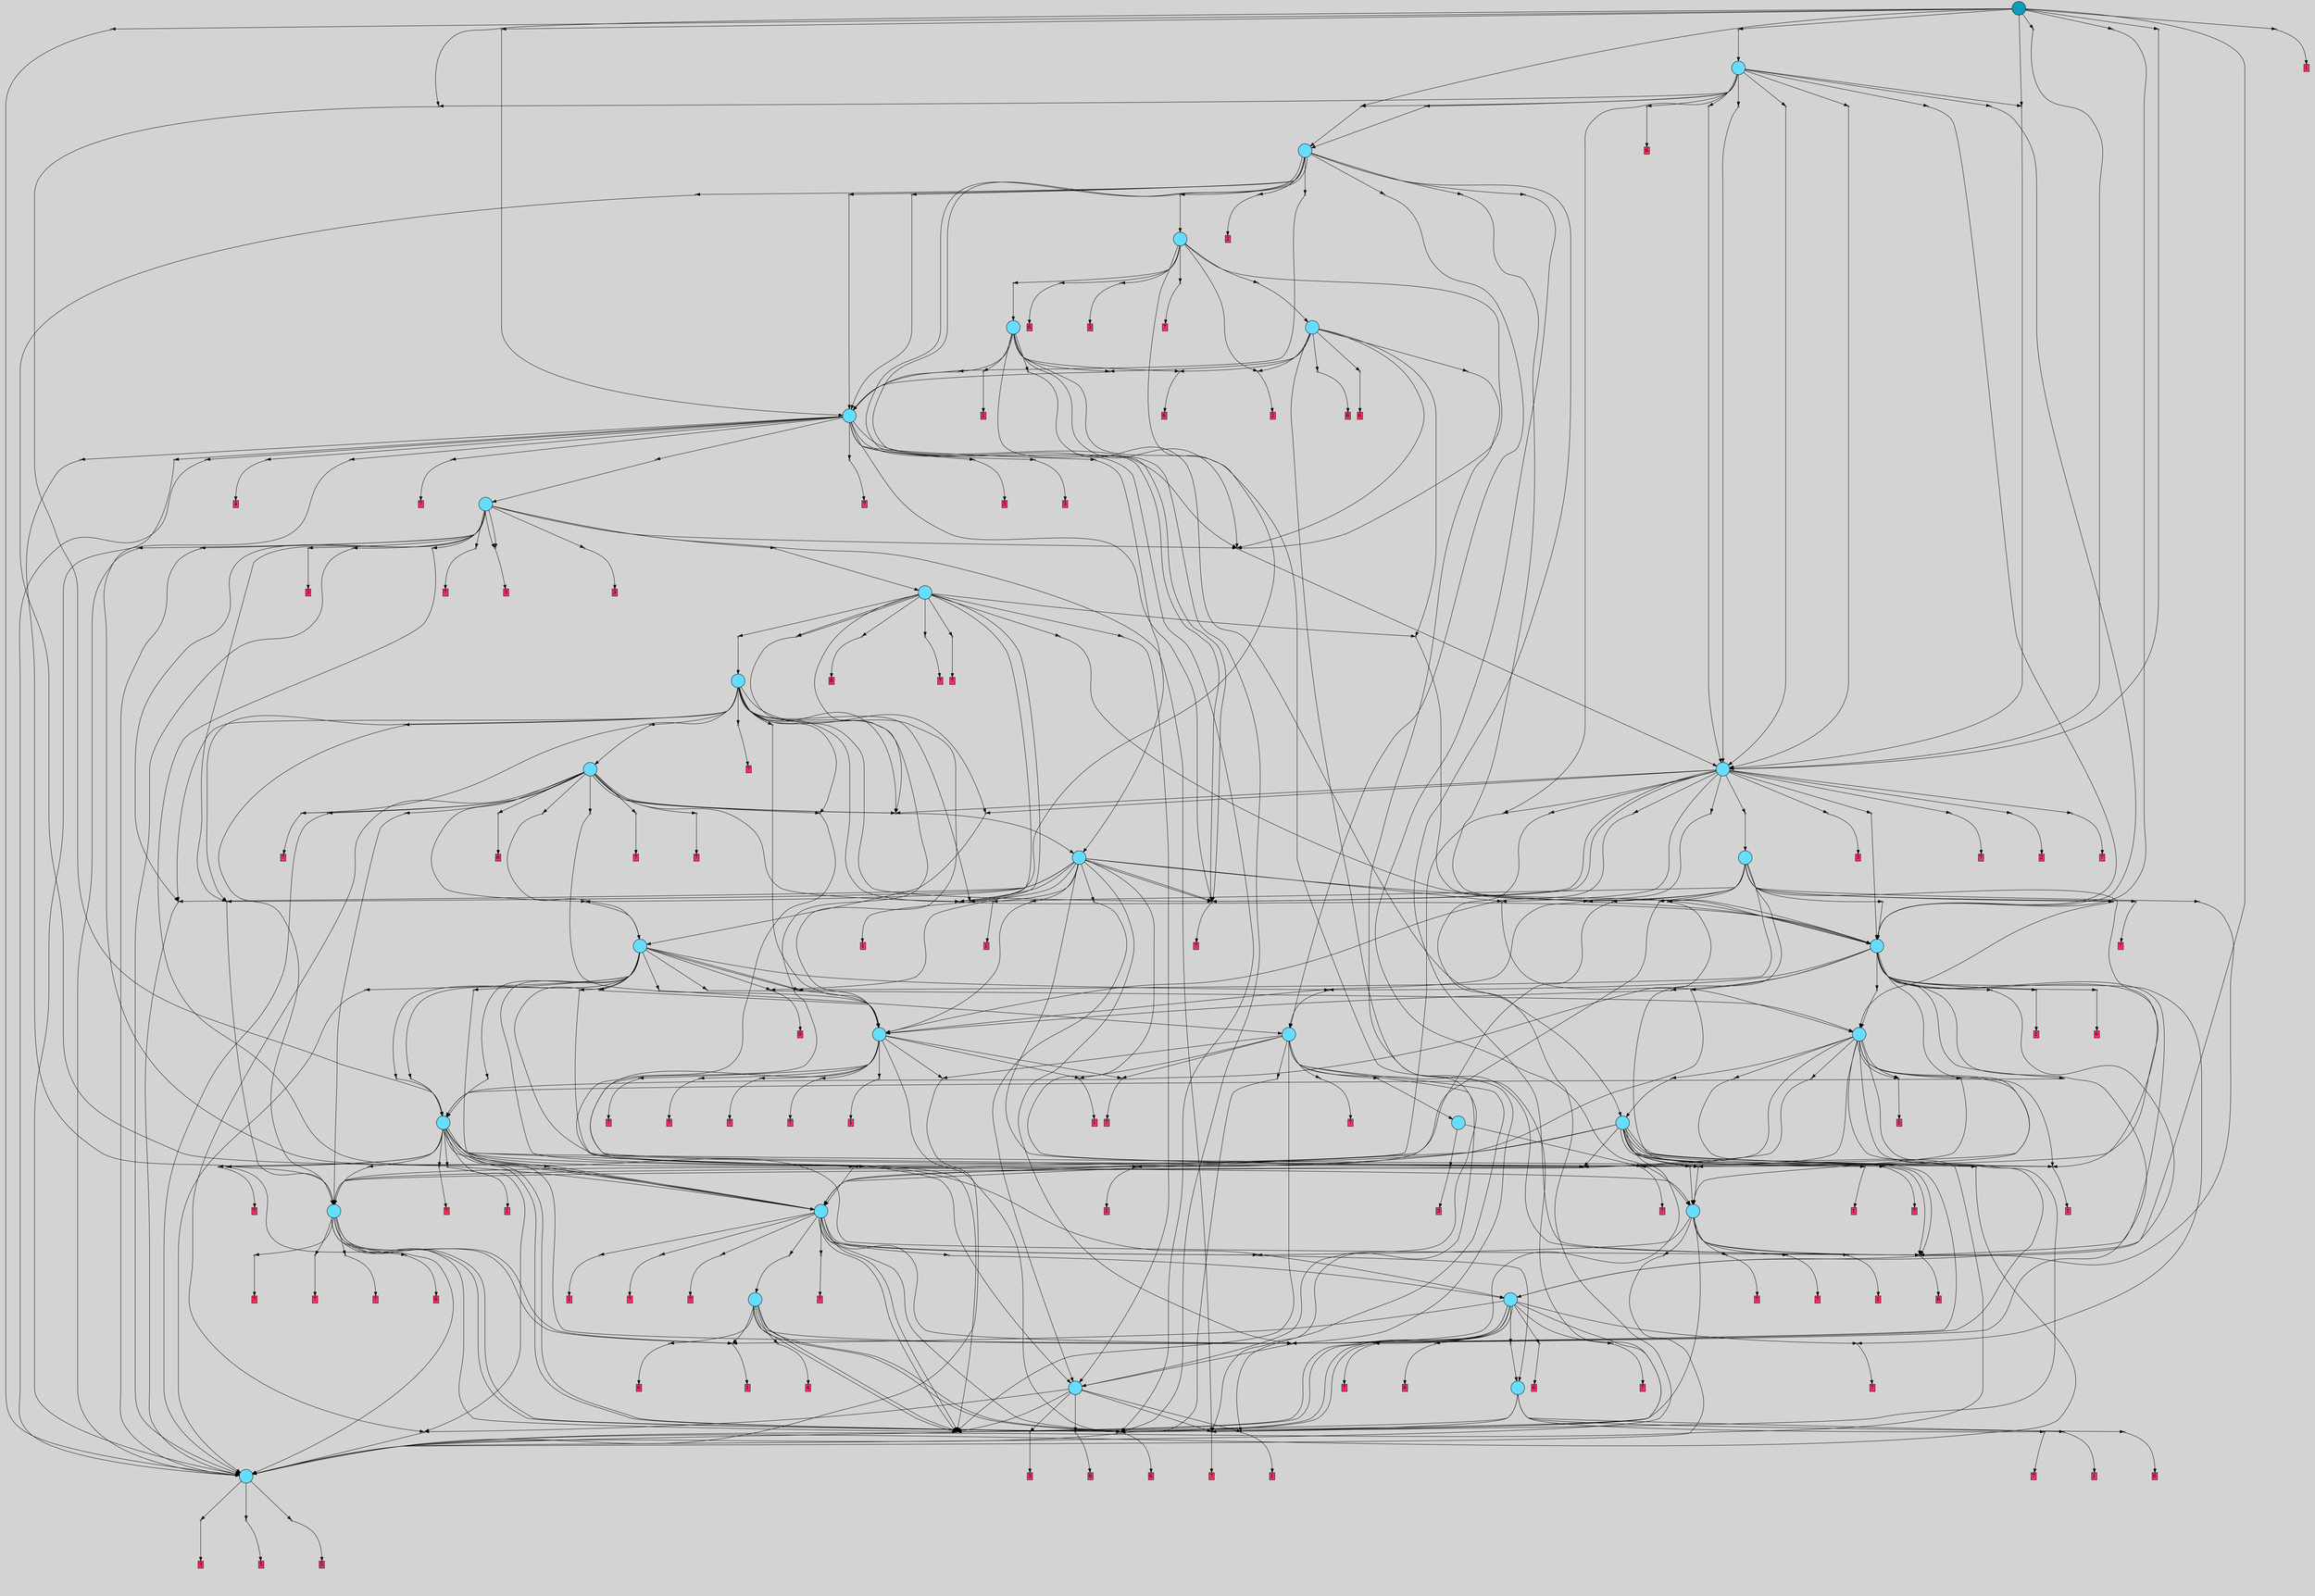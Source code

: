 // File exported with GEGELATI v1.3.1
// On the 2024-07-18 03:02:50
// With the MARL::MarlTPGGraphDotExporter
digraph{
	graph[pad = "0.212, 0.055" bgcolor = lightgray]
	node[shape=circle style = filled label = ""]
		T0 [fillcolor="#66ddff"]
		T1 [fillcolor="#66ddff"]
		T2 [fillcolor="#66ddff"]
		T3 [fillcolor="#66ddff"]
		T4 [fillcolor="#66ddff"]
		T5 [fillcolor="#66ddff"]
		T6 [fillcolor="#66ddff"]
		T7 [fillcolor="#66ddff"]
		T8 [fillcolor="#66ddff"]
		T9 [fillcolor="#66ddff"]
		T10 [fillcolor="#66ddff"]
		T11 [fillcolor="#66ddff"]
		T12 [fillcolor="#66ddff"]
		T13 [fillcolor="#66ddff"]
		T14 [fillcolor="#66ddff"]
		T15 [fillcolor="#66ddff"]
		T16 [fillcolor="#66ddff"]
		T17 [fillcolor="#66ddff"]
		T18 [fillcolor="#66ddff"]
		T19 [fillcolor="#66ddff"]
		T20 [fillcolor="#66ddff"]
		T21 [fillcolor="#66ddff"]
		T22 [fillcolor="#66ddff"]
		T23 [fillcolor="#66ddff"]
		T24 [fillcolor="#66ddff"]
		T25 [fillcolor="#66ddff"]
		T26 [fillcolor="#66ddff"]
		T142 [fillcolor="#66ddff"]
		T557 [fillcolor="#66ddff"]
		T586 [fillcolor="#1199bb"]
		P19857 [fillcolor="#cccccc" shape=point] //
		I19857 [shape=box style=invis label="5|6&4|6#1|5&#92;n1|5&1|4#2|4&#92;n8|1&4|3#2|4&#92;n6|2&2|6#4|0&#92;n3|6&3|3#1|3&#92;n5|3&3|2#1|1&#92;n5|1&4|7#0|5&#92;n"]
		P19857 -> I19857[style=invis]
		A7934 [fillcolor="#ff3366" shape=box margin=0.03 width=0 height=0 label="7"]
		T0 -> P19857 -> A7934
		P19858 [fillcolor="#cccccc" shape=point] //
		I19858 [shape=box style=invis label="4|4&3|2#2|0&#92;n1|0&1|0#2|2&#92;n"]
		P19858 -> I19858[style=invis]
		A7935 [fillcolor="#ff3366" shape=box margin=0.03 width=0 height=0 label="3"]
		T0 -> P19858 -> A7935
		P19859 [fillcolor="#cccccc" shape=point] //
		I19859 [shape=box style=invis label="3|2&2|1#0|0&#92;n8|2&4|2#3|7&#92;n8|0&2|5#4|2&#92;n7|4&3|2#4|2&#92;n4|5&0|4#4|6&#92;n6|3&1|6#0|3&#92;n"]
		P19859 -> I19859[style=invis]
		A7936 [fillcolor="#ff3366" shape=box margin=0.03 width=0 height=0 label="3"]
		T1 -> P19859 -> A7936
		P19860 [fillcolor="#cccccc" shape=point] //
		I19860 [shape=box style=invis label="8|7&1|2#4|0&#92;n3|0&1|3#3|0&#92;n7|2&1|1#2|7&#92;n6|3&2|6#1|0&#92;n2|5&4|4#3|4&#92;n0|7&3|6#0|7&#92;n8|7&2|0#0|6&#92;n"]
		P19860 -> I19860[style=invis]
		A7937 [fillcolor="#ff3366" shape=box margin=0.03 width=0 height=0 label="5"]
		T1 -> P19860 -> A7937
		P19861 [fillcolor="#cccccc" shape=point] //
		I19861 [shape=box style=invis label="7|2&1|4#1|2&#92;n4|0&3|2#2|5&#92;n4|5&3|1#2|0&#92;n2|3&4|5#3|7&#92;n7|6&3|2#0|3&#92;n8|6&2|0#0|7&#92;n4|4&3|3#0|7&#92;n5|7&2|2#3|0&#92;n0|1&3|4#0|7&#92;n6|1&3|1#4|1&#92;n"]
		P19861 -> I19861[style=invis]
		A7938 [fillcolor="#ff3366" shape=box margin=0.03 width=0 height=0 label="5"]
		T1 -> P19861 -> A7938
		P19862 [fillcolor="#cccccc" shape=point] //
		I19862 [shape=box style=invis label="6|1&2|3#2|4&#92;n0|3&2|2#1|5&#92;n4|4&1|2#0|7&#92;n2|2&2|7#2|1&#92;n4|7&1|7#4|1&#92;n2|0&3|6#2|1&#92;n8|4&4|6#2|1&#92;n7|3&1|1#1|2&#92;n1|4&4|7#2|7&#92;n8|7&0|5#3|7&#92;n"]
		P19862 -> I19862[style=invis]
		T2 -> P19862 -> T1
		P19863 [fillcolor="#cccccc" shape=point] //
		I19863 [shape=box style=invis label="4|0&3|3#0|0&#92;n6|7&0|5#1|7&#92;n5|5&1|3#4|0&#92;n7|7&0|1#0|6&#92;n"]
		P19863 -> I19863[style=invis]
		A7939 [fillcolor="#ff3366" shape=box margin=0.03 width=0 height=0 label="1"]
		T2 -> P19863 -> A7939
		P19864 [fillcolor="#cccccc" shape=point] //
		I19864 [shape=box style=invis label="7|5&2|5#1|0&#92;n"]
		P19864 -> I19864[style=invis]
		A7940 [fillcolor="#ff3366" shape=box margin=0.03 width=0 height=0 label="6"]
		T2 -> P19864 -> A7940
		P19865 [fillcolor="#cccccc" shape=point] //
		I19865 [shape=box style=invis label="8|2&1|1#4|1&#92;n7|0&2|5#4|4&#92;n2|4&3|3#2|1&#92;n6|3&1|3#1|1&#92;n7|3&4|3#2|6&#92;n5|2&2|5#2|7&#92;n8|1&4|5#1|6&#92;n7|0&2|2#2|7&#92;n6|7&4|6#2|3&#92;n8|2&1|6#2|5&#92;n"]
		P19865 -> I19865[style=invis]
		A7941 [fillcolor="#ff3366" shape=box margin=0.03 width=0 height=0 label="6"]
		T2 -> P19865 -> A7941
		P19866 [fillcolor="#cccccc" shape=point] //
		I19866 [shape=box style=invis label="7|6&2|5#0|5&#92;n6|5&1|3#1|4&#92;n4|2&0|3#0|0&#92;n8|6&1|4#1|7&#92;n7|5&4|6#3|7&#92;n4|3&1|2#3|3&#92;n3|5&4|0#1|5&#92;n5|5&2|0#0|5&#92;n0|4&1|3#4|1&#92;n"]
		P19866 -> I19866[style=invis]
		A7942 [fillcolor="#ff3366" shape=box margin=0.03 width=0 height=0 label="7"]
		T2 -> P19866 -> A7942
		P19867 [fillcolor="#cccccc" shape=point] //
		I19867 [shape=box style=invis label="6|3&2|3#2|4&#92;n7|3&1|1#1|2&#92;n0|3&2|2#1|5&#92;n2|2&2|7#2|1&#92;n4|4&0|2#0|7&#92;n2|0&3|6#2|1&#92;n8|0&0|7#0|5&#92;n1|4&4|7#2|3&#92;n8|7&0|5#3|7&#92;n"]
		P19867 -> I19867[style=invis]
		T3 -> P19867 -> T1
		P19868 [fillcolor="#cccccc" shape=point] //
		I19868 [shape=box style=invis label="4|0&3|3#2|0&#92;n2|5&2|2#1|7&#92;n"]
		P19868 -> I19868[style=invis]
		A7943 [fillcolor="#ff3366" shape=box margin=0.03 width=0 height=0 label="1"]
		T3 -> P19868 -> A7943
		P19869 [fillcolor="#cccccc" shape=point] //
		I19869 [shape=box style=invis label="6|3&1|3#1|1&#92;n7|0&2|5#4|4&#92;n2|4&3|3#2|1&#92;n5|2&2|5#2|7&#92;n7|3&4|3#2|6&#92;n0|2&1|1#4|1&#92;n8|1&4|5#1|6&#92;n7|0&2|2#2|7&#92;n6|3&4|6#2|3&#92;n8|2&1|6#2|5&#92;n"]
		P19869 -> I19869[style=invis]
		A7944 [fillcolor="#ff3366" shape=box margin=0.03 width=0 height=0 label="6"]
		T3 -> P19869 -> A7944
		P19870 [fillcolor="#cccccc" shape=point] //
		I19870 [shape=box style=invis label="0|4&1|3#4|4&#92;n4|2&0|3#0|0&#92;n8|6&1|4#2|7&#92;n7|6&2|5#0|5&#92;n3|5&2|0#1|5&#92;n4|3&1|2#3|3&#92;n7|5&4|6#3|7&#92;n5|5&0|0#2|5&#92;n8|0&0|5#4|1&#92;n6|5&1|3#1|4&#92;n"]
		P19870 -> I19870[style=invis]
		A7945 [fillcolor="#ff3366" shape=box margin=0.03 width=0 height=0 label="7"]
		T3 -> P19870 -> A7945
		T3 -> P19862
		P19871 [fillcolor="#cccccc" shape=point] //
		I19871 [shape=box style=invis label="7|4&2|3#3|7&#92;n3|1&1|6#2|5&#92;n4|4&2|1#2|6&#92;n0|3&2|4#1|5&#92;n5|5&3|6#2|6&#92;n1|7&0|3#3|2&#92;n8|2&0|5#1|7&#92;n6|0&1|0#4|7&#92;n2|2&2|0#3|2&#92;n"]
		P19871 -> I19871[style=invis]
		A7946 [fillcolor="#ff3366" shape=box margin=0.03 width=0 height=0 label="3"]
		T3 -> P19871 -> A7946
		T4 -> P19862
		P19872 [fillcolor="#cccccc" shape=point] //
		I19872 [shape=box style=invis label="6|7&0|5#1|7&#92;n5|4&1|3#4|5&#92;n4|0&3|3#2|0&#92;n6|6&3|5#3|0&#92;n"]
		P19872 -> I19872[style=invis]
		A7947 [fillcolor="#ff3366" shape=box margin=0.03 width=0 height=0 label="1"]
		T4 -> P19872 -> A7947
		P19873 [fillcolor="#cccccc" shape=point] //
		I19873 [shape=box style=invis label="4|3&2|1#2|7&#92;n2|5&3|0#1|6&#92;n6|6&3|5#0|2&#92;n2|0&2|7#4|1&#92;n8|2&1|2#2|7&#92;n0|3&2|5#3|3&#92;n3|0&1|4#3|3&#92;n0|2&4|7#1|3&#92;n0|0&3|2#1|2&#92;n1|4&2|5#3|5&#92;n"]
		P19873 -> I19873[style=invis]
		A7948 [fillcolor="#ff3366" shape=box margin=0.03 width=0 height=0 label="7"]
		T4 -> P19873 -> A7948
		T4 -> P19865
		P19874 [fillcolor="#cccccc" shape=point] //
		I19874 [shape=box style=invis label="6|3&1|0#3|2&#92;n6|2&1|6#3|0&#92;n5|1&0|6#2|1&#92;n8|4&2|2#4|5&#92;n4|5&1|2#1|7&#92;n5|5&4|0#0|5&#92;n6|6&4|7#0|1&#92;n6|0&0|4#1|4&#92;n3|6&1|4#3|7&#92;n"]
		P19874 -> I19874[style=invis]
		A7949 [fillcolor="#ff3366" shape=box margin=0.03 width=0 height=0 label="7"]
		T4 -> P19874 -> A7949
		T4 -> P19865
		P19875 [fillcolor="#cccccc" shape=point] //
		I19875 [shape=box style=invis label="3|1&1|4#3|1&#92;n1|0&1|2#3|1&#92;n3|0&3|5#3|0&#92;n6|3&1|3#0|1&#92;n2|7&3|3#2|1&#92;n3|6&4|6#2|2&#92;n5|0&2|2#3|5&#92;n8|2&2|6#1|5&#92;n"]
		P19875 -> I19875[style=invis]
		A7950 [fillcolor="#ff3366" shape=box margin=0.03 width=0 height=0 label="6"]
		T4 -> P19875 -> A7950
		P19876 [fillcolor="#cccccc" shape=point] //
		I19876 [shape=box style=invis label="3|0&1|6#4|4&#92;n2|2&1|5#0|7&#92;n0|7&1|1#0|2&#92;n"]
		P19876 -> I19876[style=invis]
		A7951 [fillcolor="#ff3366" shape=box margin=0.03 width=0 height=0 label="6"]
		T4 -> P19876 -> A7951
		T4 -> P19862
		P19877 [fillcolor="#cccccc" shape=point] //
		I19877 [shape=box style=invis label="6|3&1|0#3|2&#92;n5|1&0|6#2|1&#92;n6|2&1|6#3|0&#92;n8|4&1|2#4|5&#92;n5|5&4|0#0|5&#92;n6|6&4|7#0|1&#92;n6|0&0|4#1|4&#92;n3|6&1|4#3|7&#92;n"]
		P19877 -> I19877[style=invis]
		A7952 [fillcolor="#ff3366" shape=box margin=0.03 width=0 height=0 label="7"]
		T4 -> P19877 -> A7952
		T4 -> P19870
		P19878 [fillcolor="#cccccc" shape=point] //
		I19878 [shape=box style=invis label="5|2&0|3#2|2&#92;n2|0&3|4#2|3&#92;n2|6&4|0#0|4&#92;n1|6&3|1#4|7&#92;n7|2&2|6#3|3&#92;n"]
		P19878 -> I19878[style=invis]
		T4 -> P19878 -> T2
		T5 -> P19862
		T5 -> P19872
		P19879 [fillcolor="#cccccc" shape=point] //
		I19879 [shape=box style=invis label="5|1&2|0#4|6&#92;n8|4&0|5#3|5&#92;n5|0&2|1#2|1&#92;n1|7&3|6#1|0&#92;n0|6&0|2#3|7&#92;n0|5&0|2#1|7&#92;n3|3&4|4#4|2&#92;n5|5&1|5#1|6&#92;n5|5&0|2#0|6&#92;n5|5&3|7#0|5&#92;n"]
		P19879 -> I19879[style=invis]
		A7953 [fillcolor="#ff3366" shape=box margin=0.03 width=0 height=0 label="7"]
		T5 -> P19879 -> A7953
		T5 -> P19865
		T5 -> P19865
		P19880 [fillcolor="#cccccc" shape=point] //
		I19880 [shape=box style=invis label="3|1&1|4#3|1&#92;n7|0&2|2#4|7&#92;n1|0&1|2#3|1&#92;n2|7&3|3#2|1&#92;n6|3&1|3#3|1&#92;n3|6&4|6#2|2&#92;n5|0&2|2#3|5&#92;n8|2&2|6#1|5&#92;n"]
		P19880 -> I19880[style=invis]
		A7954 [fillcolor="#ff3366" shape=box margin=0.03 width=0 height=0 label="6"]
		T5 -> P19880 -> A7954
		P19881 [fillcolor="#cccccc" shape=point] //
		I19881 [shape=box style=invis label="8|0&2|3#3|4&#92;n1|7&4|6#0|1&#92;n5|5&0|6#1|5&#92;n6|1&1|3#1|4&#92;n5|0&0|6#3|7&#92;n7|1&1|4#3|0&#92;n4|7&4|3#1|4&#92;n2|6&0|7#2|7&#92;n4|1&4|5#1|4&#92;n"]
		P19881 -> I19881[style=invis]
		A7955 [fillcolor="#ff3366" shape=box margin=0.03 width=0 height=0 label="7"]
		T5 -> P19881 -> A7955
		P19882 [fillcolor="#cccccc" shape=point] //
		I19882 [shape=box style=invis label="5|5&4|7#0|5&#92;n4|0&0|1#3|1&#92;n5|5&3|2#4|1&#92;n3|4&4|2#3|4&#92;n5|4&0|1#3|0&#92;n1|6&3|4#0|4&#92;n3|7&1|6#0|6&#92;n7|1&3|4#0|1&#92;n"]
		P19882 -> I19882[style=invis]
		A7956 [fillcolor="#ff3366" shape=box margin=0.03 width=0 height=0 label="7"]
		T5 -> P19882 -> A7956
		T5 -> P19872
		T6 -> P19862
		P19883 [fillcolor="#cccccc" shape=point] //
		I19883 [shape=box style=invis label="4|3&2|1#2|7&#92;n2|5&3|0#1|6&#92;n0|3&2|5#3|3&#92;n3|0&1|4#3|3&#92;n6|6&3|3#0|2&#92;n0|2&4|7#0|3&#92;n0|0&3|2#1|2&#92;n1|4&2|5#3|5&#92;n"]
		P19883 -> I19883[style=invis]
		T6 -> P19883 -> T3
		P19884 [fillcolor="#cccccc" shape=point] //
		I19884 [shape=box style=invis label="5|1&2|0#4|6&#92;n1|4&0|5#4|5&#92;n5|0&2|1#2|1&#92;n0|6&0|2#3|7&#92;n0|5&0|2#1|7&#92;n5|5&0|2#0|6&#92;n1|4&3|6#1|0&#92;n0|2&4|4#3|7&#92;n5|1&1|5#1|6&#92;n5|5&3|7#0|5&#92;n"]
		P19884 -> I19884[style=invis]
		A7957 [fillcolor="#ff3366" shape=box margin=0.03 width=0 height=0 label="4"]
		T6 -> P19884 -> A7957
		T6 -> P19865
		T6 -> P19862
		T6 -> P19865
		P19885 [fillcolor="#cccccc" shape=point] //
		I19885 [shape=box style=invis label="5|2&4|3#4|4&#92;n7|3&3|2#3|2&#92;n"]
		P19885 -> I19885[style=invis]
		A7958 [fillcolor="#ff3366" shape=box margin=0.03 width=0 height=0 label="6"]
		T6 -> P19885 -> A7958
		T6 -> P19872
		T7 -> P19862
		P19886 [fillcolor="#cccccc" shape=point] //
		I19886 [shape=box style=invis label="2|4&4|7#1|7&#92;n0|2&0|6#2|0&#92;n4|0&3|3#1|0&#92;n5|5&1|3#4|6&#92;n6|7&0|5#1|7&#92;n"]
		P19886 -> I19886[style=invis]
		A7959 [fillcolor="#ff3366" shape=box margin=0.03 width=0 height=0 label="1"]
		T7 -> P19886 -> A7959
		P19887 [fillcolor="#cccccc" shape=point] //
		I19887 [shape=box style=invis label="5|2&2|5#2|7&#92;n7|0&2|5#4|4&#92;n2|4&3|3#2|1&#92;n6|3&1|3#1|1&#92;n7|3&4|3#2|6&#92;n8|2&1|1#4|1&#92;n8|1&4|5#1|6&#92;n7|0&2|2#2|7&#92;n6|3&4|6#2|3&#92;n8|2&1|6#2|5&#92;n"]
		P19887 -> I19887[style=invis]
		A7960 [fillcolor="#ff3366" shape=box margin=0.03 width=0 height=0 label="6"]
		T7 -> P19887 -> A7960
		P19888 [fillcolor="#cccccc" shape=point] //
		I19888 [shape=box style=invis label="4|3&1|2#3|3&#92;n0|4&1|3#1|1&#92;n3|6&3|7#2|1&#92;n3|1&0|1#2|7&#92;n7|5&2|6#0|5&#92;n3|0&4|5#4|4&#92;n8|4&0|3#0|0&#92;n"]
		P19888 -> I19888[style=invis]
		A7961 [fillcolor="#ff3366" shape=box margin=0.03 width=0 height=0 label="7"]
		T7 -> P19888 -> A7961
		P19889 [fillcolor="#cccccc" shape=point] //
		I19889 [shape=box style=invis label="1|1&3|0#1|2&#92;n6|3&1|0#3|2&#92;n5|1&0|6#2|1&#92;n6|2&1|6#3|0&#92;n8|4&1|2#4|5&#92;n6|6&4|7#0|1&#92;n5|5&4|0#0|5&#92;n6|0&0|2#1|4&#92;n3|6&1|4#3|7&#92;n"]
		P19889 -> I19889[style=invis]
		A7962 [fillcolor="#ff3366" shape=box margin=0.03 width=0 height=0 label="7"]
		T7 -> P19889 -> A7962
		P19890 [fillcolor="#cccccc" shape=point] //
		I19890 [shape=box style=invis label="0|3&2|2#1|5&#92;n6|1&2|3#2|4&#92;n4|4&1|2#0|7&#92;n2|2&2|7#2|1&#92;n4|7&1|7#4|1&#92;n3|0&3|6#2|1&#92;n8|4&4|6#2|1&#92;n7|3&1|1#1|2&#92;n1|4&4|7#2|7&#92;n8|7&0|5#3|7&#92;n"]
		P19890 -> I19890[style=invis]
		T7 -> P19890 -> T1
		P19891 [fillcolor="#cccccc" shape=point] //
		I19891 [shape=box style=invis label="4|1&0|6#3|2&#92;n2|0&3|4#2|3&#92;n5|2&0|3#2|2&#92;n2|1&4|0#0|4&#92;n1|6&3|1#4|7&#92;n7|2&2|6#3|3&#92;n"]
		P19891 -> I19891[style=invis]
		T7 -> P19891 -> T2
		P19892 [fillcolor="#cccccc" shape=point] //
		I19892 [shape=box style=invis label="0|7&0|6#2|0&#92;n5|5&1|3#4|6&#92;n4|0&3|3#1|0&#92;n6|7&0|5#1|7&#92;n"]
		P19892 -> I19892[style=invis]
		A7963 [fillcolor="#ff3366" shape=box margin=0.03 width=0 height=0 label="1"]
		T8 -> P19892 -> A7963
		P19893 [fillcolor="#cccccc" shape=point] //
		I19893 [shape=box style=invis label="4|4&0|3#0|0&#92;n0|4&1|3#1|1&#92;n4|3&1|2#3|3&#92;n3|1&0|1#4|7&#92;n3|6&3|7#2|1&#92;n7|5&2|5#0|5&#92;n6|0&4|3#4|1&#92;n"]
		P19893 -> I19893[style=invis]
		A7964 [fillcolor="#ff3366" shape=box margin=0.03 width=0 height=0 label="7"]
		T8 -> P19893 -> A7964
		T8 -> P19862
		P19894 [fillcolor="#cccccc" shape=point] //
		I19894 [shape=box style=invis label="6|3&1|0#3|2&#92;n1|1&0|0#1|2&#92;n5|7&0|6#2|1&#92;n5|5&4|0#0|5&#92;n7|2&4|2#3|2&#92;n6|6&4|7#0|1&#92;n6|0&0|2#1|4&#92;n8|2&1|2#4|5&#92;n"]
		P19894 -> I19894[style=invis]
		A7965 [fillcolor="#ff3366" shape=box margin=0.03 width=0 height=0 label="7"]
		T8 -> P19894 -> A7965
		P19895 [fillcolor="#cccccc" shape=point] //
		I19895 [shape=box style=invis label="5|1&2|0#4|6&#92;n3|3&4|4#4|2&#92;n5|0&2|1#2|1&#92;n0|6&0|2#3|7&#92;n1|4&0|5#3|5&#92;n0|5&0|2#1|7&#92;n1|4&3|6#0|0&#92;n5|5&0|2#0|6&#92;n5|1&1|5#1|6&#92;n5|5&3|7#0|5&#92;n"]
		P19895 -> I19895[style=invis]
		A7966 [fillcolor="#ff3366" shape=box margin=0.03 width=0 height=0 label="7"]
		T8 -> P19895 -> A7966
		T8 -> P19862
		T8 -> P19865
		T8 -> P19891
		P19896 [fillcolor="#cccccc" shape=point] //
		I19896 [shape=box style=invis label="8|2&1|1#4|1&#92;n7|0&2|5#4|4&#92;n2|4&3|3#2|1&#92;n7|0&2|2#2|7&#92;n7|3&4|3#2|6&#92;n5|2&2|5#2|7&#92;n6|3&1|3#1|1&#92;n6|7&4|6#2|3&#92;n5|0&1|1#0|0&#92;n8|2&1|6#2|5&#92;n"]
		P19896 -> I19896[style=invis]
		T8 -> P19896 -> T6
		P19897 [fillcolor="#cccccc" shape=point] //
		I19897 [shape=box style=invis label="4|2&0|2#3|1&#92;n6|0&2|6#4|3&#92;n1|5&0|4#0|4&#92;n1|7&4|1#0|1&#92;n2|7&3|4#0|1&#92;n"]
		P19897 -> I19897[style=invis]
		T8 -> P19897 -> T4
		T8 -> P19891
		T8 -> P19883
		P19898 [fillcolor="#cccccc" shape=point] //
		I19898 [shape=box style=invis label="6|5&0|3#2|7&#92;n6|7&2|3#2|4&#92;n0|3&2|2#1|5&#92;n2|2&2|7#2|1&#92;n4|7&1|7#4|1&#92;n4|4&1|2#0|7&#92;n2|0&3|6#1|1&#92;n8|4&4|6#2|1&#92;n7|3&1|1#1|2&#92;n8|7&0|5#3|7&#92;n"]
		P19898 -> I19898[style=invis]
		T9 -> P19898 -> T1
		P19899 [fillcolor="#cccccc" shape=point] //
		I19899 [shape=box style=invis label="3|6&3|4#2|1&#92;n0|4&1|3#1|1&#92;n3|1&0|1#2|7&#92;n4|4&0|3#0|0&#92;n3|0&4|5#4|4&#92;n4|3&1|2#3|3&#92;n"]
		P19899 -> I19899[style=invis]
		A7967 [fillcolor="#ff3366" shape=box margin=0.03 width=0 height=0 label="7"]
		T9 -> P19899 -> A7967
		P19900 [fillcolor="#cccccc" shape=point] //
		I19900 [shape=box style=invis label="1|1&3|0#1|2&#92;n5|5&4|0#4|5&#92;n8|4&1|2#4|5&#92;n6|6&4|2#0|1&#92;n6|2&1|6#3|0&#92;n6|0&0|2#1|4&#92;n6|3&1|0#3|2&#92;n"]
		P19900 -> I19900[style=invis]
		A7968 [fillcolor="#ff3366" shape=box margin=0.03 width=0 height=0 label="7"]
		T9 -> P19900 -> A7968
		P19901 [fillcolor="#cccccc" shape=point] //
		I19901 [shape=box style=invis label="7|2&1|6#3|3&#92;n2|0&3|4#2|3&#92;n5|2&0|3#2|2&#92;n2|1&4|0#0|4&#92;n1|6&3|1#4|7&#92;n4|1&0|6#3|2&#92;n"]
		P19901 -> I19901[style=invis]
		A7969 [fillcolor="#ff3366" shape=box margin=0.03 width=0 height=0 label="1"]
		T9 -> P19901 -> A7969
		T9 -> P19862
		T9 -> P19865
		P19902 [fillcolor="#cccccc" shape=point] //
		I19902 [shape=box style=invis label="5|5&3|7#3|5&#92;n0|0&2|1#2|1&#92;n5|1&2|0#4|6&#92;n0|6&0|2#3|7&#92;n1|4&0|5#3|5&#92;n0|5&0|0#1|7&#92;n1|4&3|6#0|0&#92;n5|5&0|2#0|6&#92;n5|1&1|5#1|6&#92;n3|3&4|4#4|2&#92;n"]
		P19902 -> I19902[style=invis]
		A7970 [fillcolor="#ff3366" shape=box margin=0.03 width=0 height=0 label="7"]
		T9 -> P19902 -> A7970
		P19903 [fillcolor="#cccccc" shape=point] //
		I19903 [shape=box style=invis label="5|3&2|2#3|0&#92;n6|7&3|5#3|5&#92;n5|0&2|1#2|1&#92;n7|6&0|4#3|1&#92;n5|5&4|2#1|6&#92;n5|0&3|7#2|7&#92;n5|1&2|7#4|1&#92;n1|1&3|6#0|0&#92;n"]
		P19903 -> I19903[style=invis]
		A7971 [fillcolor="#ff3366" shape=box margin=0.03 width=0 height=0 label="7"]
		T9 -> P19903 -> A7971
		P19904 [fillcolor="#cccccc" shape=point] //
		I19904 [shape=box style=invis label="2|7&4|0#0|0&#92;n4|0&3|3#1|0&#92;n5|5&1|3#4|6&#92;n0|7&0|6#2|0&#92;n6|7&0|5#1|2&#92;n"]
		P19904 -> I19904[style=invis]
		A7972 [fillcolor="#ff3366" shape=box margin=0.03 width=0 height=0 label="1"]
		T9 -> P19904 -> A7972
		P19905 [fillcolor="#cccccc" shape=point] //
		I19905 [shape=box style=invis label="0|4&1|3#1|1&#92;n4|4&4|3#0|0&#92;n4|3&1|2#4|3&#92;n3|1&0|1#2|7&#92;n3|6&3|7#2|1&#92;n3|0&4|5#4|4&#92;n7|5&2|5#0|5&#92;n"]
		P19905 -> I19905[style=invis]
		A7973 [fillcolor="#ff3366" shape=box margin=0.03 width=0 height=0 label="7"]
		T9 -> P19905 -> A7973
		T10 -> P19898
		T10 -> P19887
		T10 -> P19899
		P19906 [fillcolor="#cccccc" shape=point] //
		I19906 [shape=box style=invis label="1|1&3|0#1|2&#92;n6|3&1|0#3|2&#92;n5|5&4|0#0|5&#92;n6|2&1|6#3|0&#92;n8|4&1|2#4|5&#92;n6|6&4|7#0|1&#92;n5|1&0|6#2|1&#92;n6|0&0|2#1|4&#92;n8|6&1|4#3|7&#92;n"]
		P19906 -> I19906[style=invis]
		A7974 [fillcolor="#ff3366" shape=box margin=0.03 width=0 height=0 label="7"]
		T10 -> P19906 -> A7974
		T10 -> P19901
		P19907 [fillcolor="#cccccc" shape=point] //
		I19907 [shape=box style=invis label="4|4&1|2#0|7&#92;n2|3&4|2#1|4&#92;n2|2&2|7#1|1&#92;n4|7&1|7#4|1&#92;n6|1&2|3#2|2&#92;n8|5&3|4#0|3&#92;n0|1&1|2#1|0&#92;n6|0&3|6#2|1&#92;n8|4&4|6#2|1&#92;n"]
		P19907 -> I19907[style=invis]
		T10 -> P19907 -> T1
		T10 -> P19870
		T10 -> P19862
		P19908 [fillcolor="#cccccc" shape=point] //
		I19908 [shape=box style=invis label="2|7&3|4#0|1&#92;n6|0&2|6#4|0&#92;n1|5&0|4#0|4&#92;n1|7&4|1#0|1&#92;n4|2&0|2#3|1&#92;n5|5&4|6#1|5&#92;n"]
		P19908 -> I19908[style=invis]
		T10 -> P19908 -> T0
		T10 -> P19868
		P19909 [fillcolor="#cccccc" shape=point] //
		I19909 [shape=box style=invis label="2|4&3|4#3|7&#92;n8|0&3|3#0|7&#92;n8|0&1|4#2|4&#92;n1|4&2|7#1|0&#92;n5|1&0|3#3|3&#92;n8|7&2|1#2|7&#92;n8|2&0|3#2|7&#92;n6|7&4|4#1|2&#92;n"]
		P19909 -> I19909[style=invis]
		T11 -> P19909 -> T8
		P19910 [fillcolor="#cccccc" shape=point] //
		I19910 [shape=box style=invis label="2|2&4|7#2|2&#92;n7|7&1|1#1|2&#92;n4|3&1|2#3|7&#92;n6|4&2|3#2|5&#92;n3|3&2|2#4|4&#92;n1|3&4|7#2|7&#92;n2|0&3|6#2|1&#92;n0|7&1|2#2|3&#92;n7|0&1|7#4|1&#92;n8|7&0|5#3|2&#92;n"]
		P19910 -> I19910[style=invis]
		T11 -> P19910 -> T1
		P19911 [fillcolor="#cccccc" shape=point] //
		I19911 [shape=box style=invis label="1|4&1|1#2|0&#92;n5|1&3|4#0|1&#92;n1|0&1|1#2|0&#92;n8|2&1|3#4|2&#92;n4|1&1|7#4|2&#92;n4|4&0|4#3|6&#92;n"]
		P19911 -> I19911[style=invis]
		A7975 [fillcolor="#ff3366" shape=box margin=0.03 width=0 height=0 label="7"]
		T11 -> P19911 -> A7975
		P19912 [fillcolor="#cccccc" shape=point] //
		I19912 [shape=box style=invis label="8|2&1|6#3|3&#92;n7|0&0|3#2|0&#92;n4|1&0|6#3|2&#92;n5|2&0|3#2|2&#92;n1|6&3|1#4|7&#92;n2|1&4|0#0|2&#92;n1|2&0|0#1|3&#92;n"]
		P19912 -> I19912[style=invis]
		A7976 [fillcolor="#ff3366" shape=box margin=0.03 width=0 height=0 label="1"]
		T11 -> P19912 -> A7976
		P19913 [fillcolor="#cccccc" shape=point] //
		I19913 [shape=box style=invis label="4|0&4|6#1|1&#92;n7|3&2|4#1|6&#92;n"]
		P19913 -> I19913[style=invis]
		A7977 [fillcolor="#ff3366" shape=box margin=0.03 width=0 height=0 label="1"]
		T11 -> P19913 -> A7977
		P19914 [fillcolor="#cccccc" shape=point] //
		I19914 [shape=box style=invis label="6|2&1|6#3|0&#92;n0|6&1|4#3|7&#92;n8|4&1|2#4|5&#92;n6|0&0|2#1|4&#92;n5|5&4|0#0|7&#92;n6|3&1|0#3|2&#92;n"]
		P19914 -> I19914[style=invis]
		A7978 [fillcolor="#ff3366" shape=box margin=0.03 width=0 height=0 label="7"]
		T11 -> P19914 -> A7978
		T11 -> P19867
		P19915 [fillcolor="#cccccc" shape=point] //
		I19915 [shape=box style=invis label="7|6&4|7#3|6&#92;n1|7&4|4#1|6&#92;n0|1&3|1#1|6&#92;n3|0&4|6#4|5&#92;n6|3&4|6#1|4&#92;n"]
		P19915 -> I19915[style=invis]
		T11 -> P19915 -> T8
		T11 -> P19883
		P19916 [fillcolor="#cccccc" shape=point] //
		I19916 [shape=box style=invis label="7|6&3|3#2|1&#92;n7|0&2|2#2|7&#92;n7|1&4|3#2|6&#92;n1|4&0|0#4|5&#92;n7|0&2|1#4|4&#92;n4|3&2|4#1|2&#92;n7|7&1|5#4|6&#92;n8|7&1|1#4|1&#92;n6|1&0|3#1|1&#92;n"]
		P19916 -> I19916[style=invis]
		T11 -> P19916 -> T5
		P19917 [fillcolor="#cccccc" shape=point] //
		I19917 [shape=box style=invis label="2|0&3|4#2|6&#92;n7|2&1|6#3|3&#92;n7|0&0|3#2|0&#92;n5|2&0|3#2|2&#92;n2|1&4|0#0|4&#92;n1|6&3|1#4|7&#92;n4|1&0|6#3|2&#92;n"]
		P19917 -> I19917[style=invis]
		A7979 [fillcolor="#ff3366" shape=box margin=0.03 width=0 height=0 label="1"]
		T11 -> P19917 -> A7979
		T11 -> P19887
		T11 -> P19865
		P19918 [fillcolor="#cccccc" shape=point] //
		I19918 [shape=box style=invis label="2|0&3|3#1|0&#92;n5|4&1|3#4|6&#92;n"]
		P19918 -> I19918[style=invis]
		T11 -> P19918 -> T7
		T11 -> P19865
		T12 -> P19909
		P19919 [fillcolor="#cccccc" shape=point] //
		I19919 [shape=box style=invis label="3|5&2|3#3|3&#92;n5|4&0|3#4|6&#92;n2|0&3|3#1|0&#92;n"]
		P19919 -> I19919[style=invis]
		T12 -> P19919 -> T7
		P19920 [fillcolor="#cccccc" shape=point] //
		I19920 [shape=box style=invis label="2|0&3|4#4|6&#92;n5|2&0|3#2|2&#92;n8|4&2|3#3|0&#92;n2|6&4|0#0|4&#92;n8|2&1|6#3|3&#92;n4|1&0|6#3|2&#92;n1|6&3|1#4|7&#92;n"]
		P19920 -> I19920[style=invis]
		A7980 [fillcolor="#ff3366" shape=box margin=0.03 width=0 height=0 label="1"]
		T12 -> P19920 -> A7980
		T12 -> P19913
		P19921 [fillcolor="#cccccc" shape=point] //
		I19921 [shape=box style=invis label="5|1&4|7#0|5&#92;n4|0&0|1#3|1&#92;n5|4&0|1#3|0&#92;n3|4&4|2#3|4&#92;n3|7&1|6#0|6&#92;n1|6&3|4#0|4&#92;n7|1&3|4#3|1&#92;n"]
		P19921 -> I19921[style=invis]
		A7981 [fillcolor="#ff3366" shape=box margin=0.03 width=0 height=0 label="7"]
		T12 -> P19921 -> A7981
		P19922 [fillcolor="#cccccc" shape=point] //
		I19922 [shape=box style=invis label="6|3&2|3#2|4&#92;n7|3&1|1#1|2&#92;n0|3&2|2#1|5&#92;n2|0&3|6#2|1&#92;n4|4&0|2#0|7&#92;n2|2&2|7#2|1&#92;n8|0&0|7#0|5&#92;n1|4&4|7#2|3&#92;n8|5&0|5#3|7&#92;n"]
		P19922 -> I19922[style=invis]
		T12 -> P19922 -> T1
		T12 -> P19887
		T12 -> P19883
		P19923 [fillcolor="#cccccc" shape=point] //
		I19923 [shape=box style=invis label="7|6&3|3#2|1&#92;n7|0&2|2#2|7&#92;n7|1&4|3#2|6&#92;n1|4&2|0#4|5&#92;n6|1&0|3#1|1&#92;n4|3&2|4#1|2&#92;n7|7&1|5#4|6&#92;n8|7&1|1#4|1&#92;n7|0&2|1#4|4&#92;n4|2&1|2#0|0&#92;n"]
		P19923 -> I19923[style=invis]
		T12 -> P19923 -> T5
		T12 -> P19917
		T12 -> P19887
		T12 -> P19913
		P19924 [fillcolor="#cccccc" shape=point] //
		I19924 [shape=box style=invis label="7|0&1|2#1|2&#92;n"]
		P19924 -> I19924[style=invis]
		T12 -> P19924 -> T7
		P19925 [fillcolor="#cccccc" shape=point] //
		I19925 [shape=box style=invis label="5|3&0|3#3|3&#92;n8|0&3|3#0|7&#92;n8|0&1|4#2|4&#92;n1|4&2|7#1|0&#92;n2|4&3|4#3|7&#92;n8|7&2|1#2|7&#92;n8|2&0|3#2|7&#92;n6|7&4|4#1|2&#92;n"]
		P19925 -> I19925[style=invis]
		T13 -> P19925 -> T8
		T13 -> P19919
		T13 -> P19913
		T13 -> P19922
		T13 -> P19883
		T13 -> P19923
		P19926 [fillcolor="#cccccc" shape=point] //
		I19926 [shape=box style=invis label="2|7&1|6#1|1&#92;n6|0&2|0#3|1&#92;n6|6&1|2#0|1&#92;n1|6&1|4#4|3&#92;n"]
		P19926 -> I19926[style=invis]
		A7982 [fillcolor="#ff3366" shape=box margin=0.03 width=0 height=0 label="1"]
		T13 -> P19926 -> A7982
		P19927 [fillcolor="#cccccc" shape=point] //
		I19927 [shape=box style=invis label="7|0&1|2#1|1&#92;n"]
		P19927 -> I19927[style=invis]
		T13 -> P19927 -> T7
		T13 -> P19857
		P19928 [fillcolor="#cccccc" shape=point] //
		I19928 [shape=box style=invis label="8|4&4|6#2|1&#92;n7|3&1|1#1|2&#92;n2|2&2|7#2|1&#92;n7|1&2|2#1|5&#92;n5|0&3|6#3|1&#92;n4|4&1|2#0|7&#92;n8|7&0|5#3|7&#92;n1|4&4|7#2|7&#92;n6|0&0|7#1|0&#92;n4|7&1|7#4|1&#92;n"]
		P19928 -> I19928[style=invis]
		T13 -> P19928 -> T1
		T13 -> P19865
		P19929 [fillcolor="#cccccc" shape=point] //
		I19929 [shape=box style=invis label="8|1&3|4#1|0&#92;n3|1&1|4#3|5&#92;n3|0&3|5#3|0&#92;n3|6&2|6#2|0&#92;n5|0&2|2#3|5&#92;n3|6&3|6#2|2&#92;n8|2&2|6#1|5&#92;n2|7&3|3#2|1&#92;n"]
		P19929 -> I19929[style=invis]
		T13 -> P19929 -> T12
		T13 -> P19926
		P19930 [fillcolor="#cccccc" shape=point] //
		I19930 [shape=box style=invis label="3|2&3|5#2|3&#92;n5|0&0|4#3|3&#92;n0|3&2|5#2|4&#92;n3|0&0|2#3|1&#92;n2|6&2|7#0|0&#92;n4|6&1|3#0|2&#92;n8|4&0|7#1|4&#92;n0|6&0|4#3|0&#92;n7|1&4|4#4|2&#92;n5|3&1|2#4|5&#92;n"]
		P19930 -> I19930[style=invis]
		T14 -> P19930 -> T8
		P19931 [fillcolor="#cccccc" shape=point] //
		I19931 [shape=box style=invis label="1|7&0|4#0|4&#92;n6|0&2|6#4|3&#92;n2|7&3|4#0|1&#92;n1|7&4|1#0|1&#92;n1|3&0|7#3|6&#92;n"]
		P19931 -> I19931[style=invis]
		T14 -> P19931 -> T4
		P19932 [fillcolor="#cccccc" shape=point] //
		I19932 [shape=box style=invis label="4|3&4|6#0|6&#92;n2|0&1|1#0|3&#92;n"]
		P19932 -> I19932[style=invis]
		T14 -> P19932 -> T10
		P19933 [fillcolor="#cccccc" shape=point] //
		I19933 [shape=box style=invis label="1|0&0|7#0|0&#92;n5|5&1|3#4|0&#92;n4|0&3|0#0|0&#92;n7|7&0|5#0|6&#92;n"]
		P19933 -> I19933[style=invis]
		A7983 [fillcolor="#ff3366" shape=box margin=0.03 width=0 height=0 label="1"]
		T14 -> P19933 -> A7983
		P19934 [fillcolor="#cccccc" shape=point] //
		I19934 [shape=box style=invis label="4|0&4|1#1|5&#92;n"]
		P19934 -> I19934[style=invis]
		T14 -> P19934 -> T13
		P19935 [fillcolor="#cccccc" shape=point] //
		I19935 [shape=box style=invis label="6|3&1|3#1|1&#92;n8|3&1|1#4|1&#92;n2|2&3|6#2|6&#92;n1|2&2|5#2|7&#92;n7|3&4|3#2|6&#92;n2|4&3|3#2|1&#92;n8|1&4|5#1|6&#92;n7|0&2|4#2|7&#92;n6|7&4|6#2|3&#92;n8|2&1|6#2|5&#92;n"]
		P19935 -> I19935[style=invis]
		A7984 [fillcolor="#ff3366" shape=box margin=0.03 width=0 height=0 label="6"]
		T14 -> P19935 -> A7984
		P19936 [fillcolor="#cccccc" shape=point] //
		I19936 [shape=box style=invis label="3|3&3|5#3|6&#92;n6|3&1|6#1|7&#92;n4|1&4|2#1|0&#92;n"]
		P19936 -> I19936[style=invis]
		T14 -> P19936 -> T11
		P19937 [fillcolor="#cccccc" shape=point] //
		I19937 [shape=box style=invis label="4|7&0|5#0|5&#92;n5|7&3|3#1|1&#92;n4|4&0|5#4|6&#92;n3|4&0|0#0|0&#92;n5|1&2|1#4|3&#92;n7|7&3|4#3|4&#92;n8|4&3|4#2|5&#92;n"]
		P19937 -> I19937[style=invis]
		T14 -> P19937 -> T9
		T14 -> P19883
		T14 -> P19887
		T14 -> P19913
		T14 -> P19877
		T14 -> P19923
		T15 -> P19918
		P19938 [fillcolor="#cccccc" shape=point] //
		I19938 [shape=box style=invis label="6|1&2|0#2|7&#92;n2|0&1|2#3|4&#92;n"]
		P19938 -> I19938[style=invis]
		T15 -> P19938 -> T11
		P19939 [fillcolor="#cccccc" shape=point] //
		I19939 [shape=box style=invis label="6|6&2|6#1|2&#92;n1|7&4|5#4|2&#92;n8|3&0|6#2|7&#92;n7|0&0|5#1|6&#92;n2|1&2|7#3|3&#92;n8|5&0|0#3|3&#92;n3|1&1|5#1|4&#92;n3|2&2|2#3|5&#92;n"]
		P19939 -> I19939[style=invis]
		A7985 [fillcolor="#ff3366" shape=box margin=0.03 width=0 height=0 label="0"]
		T15 -> P19939 -> A7985
		P19940 [fillcolor="#cccccc" shape=point] //
		I19940 [shape=box style=invis label="4|7&0|5#0|5&#92;n5|7&3|3#1|1&#92;n4|4&0|5#4|6&#92;n3|4&0|0#0|0&#92;n5|1&2|1#4|6&#92;n8|4&3|4#2|5&#92;n5|0&3|5#3|2&#92;n7|7&3|4#3|4&#92;n"]
		P19940 -> I19940[style=invis]
		T15 -> P19940 -> T9
		P19941 [fillcolor="#cccccc" shape=point] //
		I19941 [shape=box style=invis label="0|6&0|4#3|0&#92;n1|1&4|4#4|2&#92;n3|1&0|2#3|1&#92;n8|4&0|7#1|4&#92;n2|6&2|7#0|0&#92;n5|0&0|4#3|3&#92;n3|2&3|5#2|3&#92;n3|6&2|4#4|2&#92;n5|3&1|2#4|6&#92;n2|2&3|2#2|4&#92;n"]
		P19941 -> I19941[style=invis]
		T15 -> P19941 -> T8
		P19942 [fillcolor="#cccccc" shape=point] //
		I19942 [shape=box style=invis label="2|2&4|7#2|2&#92;n3|3&2|2#4|4&#92;n4|3&1|2#3|7&#92;n6|2&2|3#2|5&#92;n7|7&1|1#1|2&#92;n1|3&4|7#2|7&#92;n2|0&3|6#2|1&#92;n0|7&1|2#2|3&#92;n7|0&1|7#4|1&#92;n8|7&0|5#3|2&#92;n"]
		P19942 -> I19942[style=invis]
		T15 -> P19942 -> T1
		P19943 [fillcolor="#cccccc" shape=point] //
		I19943 [shape=box style=invis label="5|1&1|1#4|4&#92;n5|0&4|4#3|3&#92;n6|3&4|0#3|6&#92;n0|7&1|5#2|4&#92;n5|5&1|6#3|3&#92;n1|7&3|1#4|5&#92;n"]
		P19943 -> I19943[style=invis]
		T15 -> P19943 -> T4
		T15 -> P19940
		P19944 [fillcolor="#cccccc" shape=point] //
		I19944 [shape=box style=invis label="5|0&1|1#0|3&#92;n4|3&4|6#0|6&#92;n"]
		P19944 -> I19944[style=invis]
		T15 -> P19944 -> T10
		T15 -> P19923
		P19945 [fillcolor="#cccccc" shape=point] //
		I19945 [shape=box style=invis label="4|0&4|4#1|0&#92;n2|7&4|0#0|0&#92;n"]
		P19945 -> I19945[style=invis]
		T15 -> P19945 -> T11
		P19946 [fillcolor="#cccccc" shape=point] //
		I19946 [shape=box style=invis label="2|3&4|0#2|6&#92;n5|0&4|2#3|4&#92;n4|7&0|5#0|7&#92;n6|1&2|4#3|1&#92;n4|3&4|5#4|5&#92;n"]
		P19946 -> I19946[style=invis]
		T15 -> P19946 -> T9
		T15 -> P19932
		P19947 [fillcolor="#cccccc" shape=point] //
		I19947 [shape=box style=invis label="4|0&4|1#1|4&#92;n7|4&3|6#4|3&#92;n"]
		P19947 -> I19947[style=invis]
		T15 -> P19947 -> T13
		P19948 [fillcolor="#cccccc" shape=point] //
		I19948 [shape=box style=invis label="6|0&1|7#0|1&#92;n4|0&4|2#1|0&#92;n6|3&1|6#1|1&#92;n"]
		P19948 -> I19948[style=invis]
		T15 -> P19948 -> T11
		T16 -> P19940
		P19949 [fillcolor="#cccccc" shape=point] //
		I19949 [shape=box style=invis label="8|0&4|0#4|4&#92;n3|0&3|6#2|3&#92;n8|6&2|0#0|2&#92;n7|6&3|3#2|1&#92;n6|5&4|4#2|6&#92;n7|7&1|5#4|6&#92;n3|5&4|3#4|6&#92;n4|3&2|4#1|2&#92;n5|0&4|0#0|5&#92;n2|2&1|2#0|0&#92;n"]
		P19949 -> I19949[style=invis]
		T16 -> P19949 -> T5
		P19950 [fillcolor="#cccccc" shape=point] //
		I19950 [shape=box style=invis label="4|0&1|6#3|7&#92;n2|7&3|2#3|2&#92;n3|5&0|2#3|4&#92;n0|7&2|0#1|7&#92;n7|1&2|5#1|0&#92;n"]
		P19950 -> I19950[style=invis]
		T16 -> P19950 -> T13
		T16 -> P19919
		P19951 [fillcolor="#cccccc" shape=point] //
		I19951 [shape=box style=invis label="7|3&0|5#0|2&#92;n6|7&0|7#1|7&#92;n3|2&1|4#4|5&#92;n5|4&4|3#4|5&#92;n4|0&3|3#2|0&#92;n"]
		P19951 -> I19951[style=invis]
		A7986 [fillcolor="#ff3366" shape=box margin=0.03 width=0 height=0 label="1"]
		T16 -> P19951 -> A7986
		P19952 [fillcolor="#cccccc" shape=point] //
		I19952 [shape=box style=invis label="3|0&2|2#1|5&#92;n3|3&1|2#0|1&#92;n3|3&2|3#4|7&#92;n2|0&3|3#2|1&#92;n3|2&2|5#4|2&#92;n4|2&2|3#2|5&#92;n1|3&4|2#3|7&#92;n7|4&4|6#3|1&#92;n"]
		P19952 -> I19952[style=invis]
		T16 -> P19952 -> T14
		P19953 [fillcolor="#cccccc" shape=point] //
		I19953 [shape=box style=invis label="3|0&2|5#4|4&#92;n4|4&4|3#0|0&#92;n0|4&4|0#0|4&#92;n4|3&1|2#4|3&#92;n3|1&0|1#2|7&#92;n0|4&1|3#1|1&#92;n3|6&3|7#2|1&#92;n0|3&2|5#1|0&#92;n"]
		P19953 -> I19953[style=invis]
		A7987 [fillcolor="#ff3366" shape=box margin=0.03 width=0 height=0 label="7"]
		T16 -> P19953 -> A7987
		P19954 [fillcolor="#cccccc" shape=point] //
		I19954 [shape=box style=invis label="6|0&2|6#4|3&#92;n1|7&0|4#0|4&#92;n2|7&0|4#0|1&#92;n5|6&1|7#0|0&#92;n1|7&4|1#0|1&#92;n1|3&0|7#3|6&#92;n"]
		P19954 -> I19954[style=invis]
		T16 -> P19954 -> T4
		T16 -> P19883
		P19955 [fillcolor="#cccccc" shape=point] //
		I19955 [shape=box style=invis label="2|2&3|2#2|4&#92;n2|2&3|5#2|3&#92;n4|6&1|3#0|2&#92;n5|3&0|2#4|6&#92;n1|1&4|4#4|7&#92;n2|6&2|3#0|0&#92;n6|7&1|6#0|7&#92;n0|6&0|4#3|0&#92;n6|0&0|1#3|3&#92;n8|4&4|6#3|3&#92;n"]
		P19955 -> I19955[style=invis]
		T16 -> P19955 -> T8
		P19956 [fillcolor="#cccccc" shape=point] //
		I19956 [shape=box style=invis label="3|0&2|2#1|5&#92;n4|2&3|3#2|5&#92;n1|3&4|2#3|7&#92;n3|1&2|5#4|2&#92;n3|3&1|2#0|1&#92;n5|2&2|7#4|3&#92;n2|0&3|3#3|1&#92;n7|4&4|6#3|1&#92;n"]
		P19956 -> I19956[style=invis]
		T16 -> P19956 -> T14
		P19957 [fillcolor="#cccccc" shape=point] //
		I19957 [shape=box style=invis label="4|5&3|0#2|1&#92;n6|0&1|7#0|1&#92;n6|3&1|6#1|1&#92;n4|0&4|2#4|0&#92;n"]
		P19957 -> I19957[style=invis]
		T16 -> P19957 -> T11
		P19958 [fillcolor="#cccccc" shape=point] //
		I19958 [shape=box style=invis label="2|0&3|6#2|1&#92;n4|2&2|3#2|5&#92;n6|7&1|5#0|5&#92;n0|7&1|0#2|3&#92;n7|5&1|0#3|4&#92;n7|0&1|7#4|1&#92;n4|3&3|2#3|7&#92;n"]
		P19958 -> I19958[style=invis]
		T17 -> P19958 -> T1
		P19959 [fillcolor="#cccccc" shape=point] //
		I19959 [shape=box style=invis label="7|6&3|4#2|1&#92;n7|1&4|3#2|6&#92;n7|0&2|1#4|4&#92;n6|1&0|3#1|1&#92;n4|3&2|4#1|2&#92;n7|0&1|5#4|6&#92;n7|5&1|7#0|0&#92;n4|2&1|2#0|0&#92;n1|4&2|0#4|5&#92;n8|7&1|1#4|1&#92;n"]
		P19959 -> I19959[style=invis]
		T17 -> P19959 -> T5
		P19960 [fillcolor="#cccccc" shape=point] //
		I19960 [shape=box style=invis label="6|1&2|4#3|1&#92;n4|7&0|5#0|7&#92;n5|0&4|6#3|4&#92;n4|3&4|5#4|5&#92;n8|2&1|7#3|1&#92;n"]
		P19960 -> I19960[style=invis]
		T17 -> P19960 -> T9
		P19961 [fillcolor="#cccccc" shape=point] //
		I19961 [shape=box style=invis label="1|6&0|0#4|4&#92;n5|6&0|4#4|3&#92;n4|3&0|3#3|0&#92;n7|0&2|1#4|0&#92;n6|1&1|4#4|2&#92;n3|3&1|2#3|7&#92;n4|2&2|5#4|7&#92;n0|0&1|3#3|7&#92;n"]
		P19961 -> I19961[style=invis]
		T17 -> P19961 -> T13
		P19962 [fillcolor="#cccccc" shape=point] //
		I19962 [shape=box style=invis label="2|4&4|1#1|4&#92;n6|2&3|3#0|5&#92;n3|3&2|2#4|4&#92;n2|0&2|6#2|1&#92;n2|0&1|5#2|5&#92;n5|7&2|1#2|2&#92;n1|0&4|5#4|0&#92;n0|7&1|2#2|3&#92;n4|7&1|2#3|7&#92;n"]
		P19962 -> I19962[style=invis]
		T17 -> P19962 -> T15
		T17 -> P19919
		P19963 [fillcolor="#cccccc" shape=point] //
		I19963 [shape=box style=invis label="8|6&3|3#3|6&#92;n5|1&4|7#0|5&#92;n4|4&1|4#2|3&#92;n5|4&0|1#3|0&#92;n3|4&4|2#3|4&#92;n5|5&3|0#4|1&#92;n1|6&3|4#0|4&#92;n3|7&1|6#0|0&#92;n7|1&3|4#0|1&#92;n"]
		P19963 -> I19963[style=invis]
		A7988 [fillcolor="#ff3366" shape=box margin=0.03 width=0 height=0 label="7"]
		T17 -> P19963 -> A7988
		P19964 [fillcolor="#cccccc" shape=point] //
		I19964 [shape=box style=invis label="3|0&2|2#1|5&#92;n3|3&1|2#0|1&#92;n3|3&2|3#4|7&#92;n2|0&2|3#2|1&#92;n3|2&2|5#4|2&#92;n1|3&4|2#3|7&#92;n4|2&2|3#2|5&#92;n7|4&4|6#3|1&#92;n"]
		P19964 -> I19964[style=invis]
		T17 -> P19964 -> T14
		T17 -> P19883
		P19965 [fillcolor="#cccccc" shape=point] //
		I19965 [shape=box style=invis label="2|4&3|5#1|6&#92;n0|2&4|7#2|3&#92;n6|6&3|3#0|2&#92;n0|2&1|5#1|1&#92;n1|4&1|2#4|2&#92;n3|3&0|6#0|0&#92;n1|4&2|5#3|5&#92;n"]
		P19965 -> I19965[style=invis]
		T17 -> P19965 -> T3
		T17 -> P19952
		T17 -> P19923
		T17 -> P19951
		T17 -> P19963
		P19966 [fillcolor="#cccccc" shape=point] //
		I19966 [shape=box style=invis label="7|7&0|5#2|6&#92;n1|0&0|7#0|4&#92;n0|6&4|6#4|2&#92;n4|4&1|6#3|3&#92;n5|5&1|3#4|0&#92;n"]
		P19966 -> I19966[style=invis]
		A7989 [fillcolor="#ff3366" shape=box margin=0.03 width=0 height=0 label="1"]
		T17 -> P19966 -> A7989
		P19967 [fillcolor="#cccccc" shape=point] //
		I19967 [shape=box style=invis label="0|1&3|5#1|6&#92;n7|6&3|4#2|1&#92;n6|1&0|3#1|1&#92;n7|2&4|3#2|6&#92;n7|0&1|5#4|6&#92;n4|3&2|4#1|2&#92;n7|5&1|7#0|0&#92;n1|0&2|1#4|4&#92;n4|2&1|2#0|5&#92;n6|7&1|1#4|1&#92;n"]
		P19967 -> I19967[style=invis]
		T18 -> P19967 -> T5
		P19968 [fillcolor="#cccccc" shape=point] //
		I19968 [shape=box style=invis label="6|2&3|3#0|5&#92;n1|0&4|5#4|5&#92;n2|4&1|5#2|5&#92;n3|3&2|2#4|4&#92;n5|7&2|1#2|2&#92;n0|7&1|2#2|3&#92;n4|7&1|3#3|7&#92;n"]
		P19968 -> I19968[style=invis]
		T18 -> P19968 -> T15
		P19969 [fillcolor="#cccccc" shape=point] //
		I19969 [shape=box style=invis label="5|5&3|0#4|7&#92;n6|0&4|5#2|1&#92;n5|1&4|7#1|5&#92;n3|5&4|2#3|4&#92;n6|7&4|2#1|4&#92;n8|6&3|3#3|6&#92;n0|7&1|6#0|0&#92;n8|6&1|5#4|7&#92;n5|4&0|1#3|0&#92;n1|6&3|4#0|4&#92;n"]
		P19969 -> I19969[style=invis]
		A7990 [fillcolor="#ff3366" shape=box margin=0.03 width=0 height=0 label="7"]
		T18 -> P19969 -> A7990
		T18 -> P19964
		P19970 [fillcolor="#cccccc" shape=point] //
		I19970 [shape=box style=invis label="2|4&3|5#1|6&#92;n0|2&4|7#2|3&#92;n0|2&1|5#1|1&#92;n6|6&3|3#0|2&#92;n4|0&2|1#2|7&#92;n3|3&0|6#0|0&#92;n1|4&2|5#3|5&#92;n"]
		P19970 -> I19970[style=invis]
		T18 -> P19970 -> T3
		P19971 [fillcolor="#cccccc" shape=point] //
		I19971 [shape=box style=invis label="7|7&1|5#4|6&#92;n5|0&2|4#1|0&#92;n7|1&4|3#2|6&#92;n6|4&2|0#4|5&#92;n7|0&2|2#2|7&#92;n6|1&0|3#4|1&#92;n7|1&1|2#0|0&#92;n8|0&4|6#2|3&#92;n"]
		P19971 -> I19971[style=invis]
		T18 -> P19971 -> T17
		P19972 [fillcolor="#cccccc" shape=point] //
		I19972 [shape=box style=invis label="1|6&3|4#0|4&#92;n5|1&4|7#0|5&#92;n4|4&1|4#2|3&#92;n8|6&3|4#3|6&#92;n3|4&4|2#3|4&#92;n5|5&3|0#4|1&#92;n5|4&0|1#3|0&#92;n3|7&1|4#0|0&#92;n"]
		P19972 -> I19972[style=invis]
		A7991 [fillcolor="#ff3366" shape=box margin=0.03 width=0 height=0 label="7"]
		T18 -> P19972 -> A7991
		P19973 [fillcolor="#cccccc" shape=point] //
		I19973 [shape=box style=invis label="5|1&1|6#0|7&#92;n7|1&2|3#2|4&#92;n8|4&4|6#2|1&#92;n4|7&1|3#4|1&#92;n1|4&4|7#2|7&#92;n7|3&1|1#1|2&#92;n0|7&3|5#3|7&#92;n"]
		P19973 -> I19973[style=invis]
		A7992 [fillcolor="#ff3366" shape=box margin=0.03 width=0 height=0 label="7"]
		T18 -> P19973 -> A7992
		P19974 [fillcolor="#cccccc" shape=point] //
		I19974 [shape=box style=invis label="8|7&0|5#3|7&#92;n1|4&4|6#0|2&#92;n0|3&0|7#0|6&#92;n1|4&4|7#2|5&#92;n7|3&1|1#1|2&#92;n4|4&0|2#0|7&#92;n0|6&4|5#3|1&#92;n6|7&0|4#3|5&#92;n8|0&0|7#0|5&#92;n"]
		P19974 -> I19974[style=invis]
		T18 -> P19974 -> T1
		P19975 [fillcolor="#cccccc" shape=point] //
		I19975 [shape=box style=invis label="7|7&3|4#3|4&#92;n4|1&0|0#2|5&#92;n0|1&0|6#2|2&#92;n8|3&0|1#4|3&#92;n8|4&3|4#2|4&#92;n1|2&3|2#1|6&#92;n"]
		P19975 -> I19975[style=invis]
		T18 -> P19975 -> T9
		T18 -> P19867
		T18 -> P19962
		T18 -> P19971
		P19976 [fillcolor="#cccccc" shape=point] //
		I19976 [shape=box style=invis label="7|7&0|1#1|6&#92;n1|2&1|0#1|2&#92;n6|3&3|3#2|0&#92;n7|1&0|1#4|2&#92;n1|7&4|4#4|5&#92;n1|1&1|1#2|0&#92;n2|6&2|7#1|4&#92;n6|3&1|4#0|3&#92;n1|0&0|3#2|7&#92;n5|2&1|2#4|7&#92;n"]
		P19976 -> I19976[style=invis]
		A7993 [fillcolor="#ff3366" shape=box margin=0.03 width=0 height=0 label="6"]
		T18 -> P19976 -> A7993
		T19 -> P19958
		P19977 [fillcolor="#cccccc" shape=point] //
		I19977 [shape=box style=invis label="5|0&3|5#3|3&#92;n7|7&3|4#3|4&#92;n4|2&4|3#1|3&#92;n5|7&0|2#0|7&#92;n6|0&4|7#3|6&#92;n4|7&0|3#4|1&#92;n8|2&3|5#2|4&#92;n2|7&4|2#0|1&#92;n"]
		P19977 -> I19977[style=invis]
		T19 -> P19977 -> T18
		T19 -> P19959
		P19978 [fillcolor="#cccccc" shape=point] //
		I19978 [shape=box style=invis label="6|2&3|3#0|5&#92;n3|3&2|2#4|4&#92;n2|0&2|6#2|1&#92;n1|0&4|5#4|0&#92;n5|7&2|1#2|2&#92;n2|0&1|5#2|5&#92;n0|7&1|2#2|3&#92;n4|7&1|3#3|7&#92;n"]
		P19978 -> I19978[style=invis]
		T19 -> P19978 -> T15
		T19 -> P19919
		T19 -> P19963
		T19 -> P19964
		T19 -> P19970
		T19 -> P19971
		T19 -> P19951
		P19979 [fillcolor="#cccccc" shape=point] //
		I19979 [shape=box style=invis label="8|6&3|4#3|6&#92;n5|1&4|7#0|5&#92;n4|4&1|4#2|3&#92;n1|6&3|4#0|4&#92;n3|4&4|2#3|4&#92;n5|5&3|0#4|1&#92;n5|4&0|1#3|0&#92;n3|7&1|6#0|0&#92;n7|1&3|4#0|1&#92;n"]
		P19979 -> I19979[style=invis]
		A7994 [fillcolor="#ff3366" shape=box margin=0.03 width=0 height=0 label="7"]
		T19 -> P19979 -> A7994
		P19980 [fillcolor="#cccccc" shape=point] //
		I19980 [shape=box style=invis label="8|7&1|6#4|1&#92;n8|7&2|4#2|0&#92;n8|0&2|4#3|2&#92;n7|0&2|2#2|7&#92;n4|0&2|4#4|0&#92;n6|1&3|5#0|3&#92;n7|1&4|3#2|6&#92;n4|2&1|2#2|0&#92;n8|7&1|3#4|7&#92;n"]
		P19980 -> I19980[style=invis]
		T19 -> P19980 -> T5
		T19 -> P19973
		P19981 [fillcolor="#cccccc" shape=point] //
		I19981 [shape=box style=invis label="5|5&4|0#3|3&#92;n3|5&4|2#2|5&#92;n7|1&2|4#2|5&#92;n5|1&1|2#3|3&#92;n3|7&1|5#3|2&#92;n5|6&2|7#1|1&#92;n2|4&0|4#4|7&#92;n5|3&1|4#2|2&#92;n0|0&1|0#0|0&#92;n2|5&2|7#2|5&#92;n"]
		P19981 -> I19981[style=invis]
		T19 -> P19981 -> T9
		P19982 [fillcolor="#cccccc" shape=point] //
		I19982 [shape=box style=invis label="6|7&2|4#4|5&#92;n3|3&2|1#4|4&#92;n4|1&2|3#2|3&#92;n4|3&3|2#3|7&#92;n"]
		P19982 -> I19982[style=invis]
		T20 -> P19982 -> T1
		P19983 [fillcolor="#cccccc" shape=point] //
		I19983 [shape=box style=invis label="5|0&4|6#3|4&#92;n4|7&0|5#0|7&#92;n6|1&2|1#3|1&#92;n4|3&4|5#4|5&#92;n8|2&1|7#3|1&#92;n"]
		P19983 -> I19983[style=invis]
		T20 -> P19983 -> T9
		T20 -> P19978
		P19984 [fillcolor="#cccccc" shape=point] //
		I19984 [shape=box style=invis label="3|5&4|3#3|3&#92;n5|4&0|3#4|6&#92;n3|1&4|4#1|0&#92;n2|0&3|3#1|2&#92;n3|3&4|6#4|2&#92;n"]
		P19984 -> I19984[style=invis]
		A7995 [fillcolor="#ff3366" shape=box margin=0.03 width=0 height=0 label="3"]
		T20 -> P19984 -> A7995
		T20 -> P19963
		P19985 [fillcolor="#cccccc" shape=point] //
		I19985 [shape=box style=invis label="6|6&3|3#0|2&#92;n0|2&4|7#2|3&#92;n0|2&1|5#1|1&#92;n2|4&3|5#1|6&#92;n3|3&0|1#0|0&#92;n1|4&2|5#3|5&#92;n"]
		P19985 -> I19985[style=invis]
		T20 -> P19985 -> T16
		T20 -> P19971
		T20 -> P19963
		P19986 [fillcolor="#cccccc" shape=point] //
		I19986 [shape=box style=invis label="7|4&4|6#3|1&#92;n3|3&1|2#0|1&#92;n3|0&2|2#1|5&#92;n3|3&4|3#4|7&#92;n2|0&3|3#2|1&#92;n4|2&2|3#2|5&#92;n1|0&4|5#4|1&#92;n1|3&3|2#3|7&#92;n4|1&1|1#3|0&#92;n0|5&2|4#2|0&#92;n"]
		P19986 -> I19986[style=invis]
		T20 -> P19986 -> T14
		T20 -> P19961
		P19987 [fillcolor="#cccccc" shape=point] //
		I19987 [shape=box style=invis label="1|1&2|4#3|1&#92;n4|3&4|5#4|5&#92;n4|7&0|5#0|7&#92;n5|0&4|6#3|4&#92;n1|0&1|6#1|0&#92;n8|2&1|7#1|1&#92;n"]
		P19987 -> I19987[style=invis]
		T20 -> P19987 -> T9
		P19988 [fillcolor="#cccccc" shape=point] //
		I19988 [shape=box style=invis label="1|0&0|1#1|4&#92;n4|3&3|7#1|3&#92;n8|2&2|4#0|1&#92;n3|3&1|0#3|1&#92;n"]
		P19988 -> I19988[style=invis]
		A7996 [fillcolor="#ff3366" shape=box margin=0.03 width=0 height=0 label="7"]
		T20 -> P19988 -> A7996
		P19989 [fillcolor="#cccccc" shape=point] //
		I19989 [shape=box style=invis label="3|2&2|5#4|2&#92;n0|0&2|2#1|5&#92;n5|2&3|4#0|3&#92;n2|0&2|3#2|1&#92;n3|3&1|3#4|7&#92;n1|3&4|2#3|7&#92;n4|2&2|3#2|5&#92;n7|4&4|6#3|1&#92;n"]
		P19989 -> I19989[style=invis]
		A7997 [fillcolor="#ff3366" shape=box margin=0.03 width=0 height=0 label="2"]
		T20 -> P19989 -> A7997
		P19990 [fillcolor="#cccccc" shape=point] //
		I19990 [shape=box style=invis label="7|6&3|4#2|1&#92;n7|1&0|3#2|6&#92;n7|0&2|1#4|4&#92;n6|1&0|3#1|1&#92;n7|0&1|5#4|6&#92;n4|2&1|2#0|0&#92;n7|5&1|7#0|0&#92;n1|4&2|0#4|5&#92;n8|7&1|1#4|1&#92;n"]
		P19990 -> I19990[style=invis]
		T20 -> P19990 -> T5
		P19991 [fillcolor="#cccccc" shape=point] //
		I19991 [shape=box style=invis label="5|7&0|1#3|0&#92;n5|1&4|7#0|5&#92;n5|2&4|0#4|1&#92;n3|4&4|2#3|4&#92;n3|7&1|6#0|0&#92;n8|6&3|3#3|6&#92;n1|6&3|4#0|4&#92;n2|0&2|0#1|2&#92;n0|1&1|1#1|4&#92;n7|1&3|4#0|1&#92;n"]
		P19991 -> I19991[style=invis]
		A7998 [fillcolor="#ff3366" shape=box margin=0.03 width=0 height=0 label="7"]
		T20 -> P19991 -> A7998
		P19992 [fillcolor="#cccccc" shape=point] //
		I19992 [shape=box style=invis label="4|7&0|5#0|5&#92;n5|7&3|3#1|1&#92;n4|4&0|5#4|6&#92;n5|1&2|1#4|6&#92;n8|4&3|4#2|4&#92;n7|7&3|4#3|4&#92;n5|0&3|5#3|2&#92;n"]
		P19992 -> I19992[style=invis]
		T21 -> P19992 -> T9
		P19993 [fillcolor="#cccccc" shape=point] //
		I19993 [shape=box style=invis label="0|5&4|0#2|7&#92;n5|1&4|6#3|5&#92;n5|3&2|4#2|4&#92;n1|3&1|6#0|4&#92;n3|1&3|3#3|4&#92;n2|5&1|1#2|5&#92;n4|5&2|2#4|7&#92;n1|7&1|0#0|5&#92;n6|0&3|3#3|6&#92;n"]
		P19993 -> I19993[style=invis]
		A7999 [fillcolor="#ff3366" shape=box margin=0.03 width=0 height=0 label="7"]
		T21 -> P19993 -> A7999
		P19994 [fillcolor="#cccccc" shape=point] //
		I19994 [shape=box style=invis label="3|0&2|2#1|5&#92;n1|3&4|2#3|7&#92;n4|2&2|7#2|5&#92;n7|0&1|5#0|1&#92;n3|3&2|3#4|7&#92;n2|0&2|3#2|5&#92;n7|4&4|6#3|1&#92;n"]
		P19994 -> I19994[style=invis]
		T21 -> P19994 -> T14
		T21 -> P19971
		P19995 [fillcolor="#cccccc" shape=point] //
		I19995 [shape=box style=invis label="6|5&3|1#0|2&#92;n8|0&3|4#3|0&#92;n6|6&2|6#0|1&#92;n2|2&2|0#3|4&#92;n4|6&2|5#2|1&#92;n3|3&4|2#4|4&#92;n7|1&0|5#4|5&#92;n3|7&1|6#0|0&#92;n5|6&3|0#4|1&#92;n4|6&4|4#0|3&#92;n"]
		P19995 -> I19995[style=invis]
		A8000 [fillcolor="#ff3366" shape=box margin=0.03 width=0 height=0 label="7"]
		T21 -> P19995 -> A8000
		P19996 [fillcolor="#cccccc" shape=point] //
		I19996 [shape=box style=invis label="8|6&4|7#0|6&#92;n8|4&4|4#3|4&#92;n4|1&1|6#0|5&#92;n3|7&1|6#0|4&#92;n0|2&3|0#2|7&#92;n6|2&1|3#0|0&#92;n7|2&3|5#4|2&#92;n6|7&4|6#1|0&#92;n5|0&4|5#1|6&#92;n"]
		P19996 -> I19996[style=invis]
		T21 -> P19996 -> T14
		P19997 [fillcolor="#cccccc" shape=point] //
		I19997 [shape=box style=invis label="8|5&1|5#2|2&#92;n3|0&2|5#4|4&#92;n4|4&4|3#0|1&#92;n3|3&3|2#2|4&#92;n3|1&0|1#3|7&#92;n7|7&3|1#0|7&#92;n0|0&4|0#3|4&#92;n"]
		P19997 -> I19997[style=invis]
		T21 -> P19997 -> T19
		P19998 [fillcolor="#cccccc" shape=point] //
		I19998 [shape=box style=invis label="6|6&3|3#0|2&#92;n2|5&3|0#1|6&#92;n0|3&2|5#3|3&#92;n3|0&1|4#3|3&#92;n4|3&2|1#0|7&#92;n1|0&0|7#2|1&#92;n0|2&4|7#0|3&#92;n0|0&3|2#1|2&#92;n1|4&2|5#3|5&#92;n"]
		P19998 -> I19998[style=invis]
		T21 -> P19998 -> T3
		P19999 [fillcolor="#cccccc" shape=point] //
		I19999 [shape=box style=invis label="5|0&4|4#3|3&#92;n5|5&1|6#3|3&#92;n5|1&1|1#4|4&#92;n0|5&1|5#2|4&#92;n"]
		P19999 -> I19999[style=invis]
		A8001 [fillcolor="#ff3366" shape=box margin=0.03 width=0 height=0 label="8"]
		T21 -> P19999 -> A8001
		T21 -> P19939
		T21 -> P19992
		T21 -> P19951
		P20000 [fillcolor="#cccccc" shape=point] //
		I20000 [shape=box style=invis label="2|0&3|6#2|1&#92;n3|0&4|3#1|3&#92;n4|5&1|2#0|1&#92;n4|1&0|3#2|5&#92;n3|0&1|7#4|1&#92;n6|7&1|5#0|5&#92;n"]
		P20000 -> I20000[style=invis]
		T22 -> P20000 -> T1
		T22 -> P19959
		P20001 [fillcolor="#cccccc" shape=point] //
		I20001 [shape=box style=invis label="2|4&3|5#4|6&#92;n2|3&2|4#1|1&#92;n5|5&0|1#0|3&#92;n6|6&3|3#0|7&#92;n0|2&1|1#1|1&#92;n1|4&2|5#3|5&#92;n4|0&2|1#2|7&#92;n0|2&4|7#2|3&#92;n3|3&4|6#0|0&#92;n"]
		P20001 -> I20001[style=invis]
		A8002 [fillcolor="#ff3366" shape=box margin=0.03 width=0 height=0 label="3"]
		T22 -> P20001 -> A8002
		P20002 [fillcolor="#cccccc" shape=point] //
		I20002 [shape=box style=invis label="7|5&1|5#4|6&#92;n6|1&0|3#4|1&#92;n0|7&1|5#3|0&#92;n7|1&4|3#2|6&#92;n6|4&2|0#4|5&#92;n5|0&2|4#1|0&#92;n7|0&2|2#2|7&#92;n0|5&4|6#4|6&#92;n8|0&4|6#2|3&#92;n7|1&1|2#0|1&#92;n"]
		P20002 -> I20002[style=invis]
		T22 -> P20002 -> T21
		P20003 [fillcolor="#cccccc" shape=point] //
		I20003 [shape=box style=invis label="4|4&0|2#0|7&#92;n8|7&0|5#3|7&#92;n6|2&2|3#2|4&#92;n6|7&3|2#0|7&#92;n3|4&4|3#3|4&#92;n3|3&1|1#1|2&#92;n8|0&0|7#0|5&#92;n"]
		P20003 -> I20003[style=invis]
		T22 -> P20003 -> T1
		P20004 [fillcolor="#cccccc" shape=point] //
		I20004 [shape=box style=invis label="4|3&1|1#4|3&#92;n3|6&3|7#2|7&#92;n6|3&0|2#4|5&#92;n8|0&3|1#4|2&#92;n"]
		P20004 -> I20004[style=invis]
		A8003 [fillcolor="#ff3366" shape=box margin=0.03 width=0 height=0 label="7"]
		T22 -> P20004 -> A8003
		P20005 [fillcolor="#cccccc" shape=point] //
		I20005 [shape=box style=invis label="0|4&4|7#2|3&#92;n0|0&3|7#3|0&#92;n7|6&2|2#0|7&#92;n0|2&1|1#1|1&#92;n8|0&2|1#2|7&#92;n3|2&2|3#0|4&#92;n1|4&4|5#2|5&#92;n"]
		P20005 -> I20005[style=invis]
		A8004 [fillcolor="#ff3366" shape=box margin=0.03 width=0 height=0 label="3"]
		T22 -> P20005 -> A8004
		P20006 [fillcolor="#cccccc" shape=point] //
		I20006 [shape=box style=invis label="7|2&2|4#1|6&#92;n7|2&3|3#2|2&#92;n3|0&4|7#2|3&#92;n0|0&4|6#1|1&#92;n2|0&2|4#2|7&#92;n"]
		P20006 -> I20006[style=invis]
		T22 -> P20006 -> T20
		P20007 [fillcolor="#cccccc" shape=point] //
		I20007 [shape=box style=invis label="8|5&3|4#0|4&#92;n7|3&1|4#0|5&#92;n7|3&3|4#0|6&#92;n4|0&1|0#1|0&#92;n4|4&1|2#0|4&#92;n0|1&3|2#1|0&#92;n6|5&3|6#2|1&#92;n1|4&4|1#1|3&#92;n6|1&2|3#2|2&#92;n"]
		P20007 -> I20007[style=invis]
		T22 -> P20007 -> T1
		P20008 [fillcolor="#cccccc" shape=point] //
		I20008 [shape=box style=invis label="0|0&3|7#1|0&#92;n0|4&4|7#2|3&#92;n7|6&2|2#0|7&#92;n4|4&2|1#0|0&#92;n0|2&1|1#1|1&#92;n8|0&2|1#2|7&#92;n1|4&4|5#2|5&#92;n"]
		P20008 -> I20008[style=invis]
		A8005 [fillcolor="#ff3366" shape=box margin=0.03 width=0 height=0 label="3"]
		T22 -> P20008 -> A8005
		T22 -> P20005
		P20009 [fillcolor="#cccccc" shape=point] //
		I20009 [shape=box style=invis label="0|6&0|4#3|5&#92;n4|6&1|3#0|2&#92;n5|3&0|0#4|5&#92;n6|7&1|6#0|7&#92;n3|7&0|2#3|7&#92;n7|6&2|3#0|0&#92;n2|2&3|5#2|3&#92;n5|0&0|1#3|3&#92;n2|2&3|2#2|4&#92;n"]
		P20009 -> I20009[style=invis]
		T22 -> P20009 -> T8
		T22 -> P19958
		T22 -> P19870
		P20010 [fillcolor="#cccccc" shape=point] //
		I20010 [shape=box style=invis label="7|0&1|0#4|6&#92;n7|0&2|1#4|4&#92;n5|0&4|2#2|1&#92;n4|2&4|2#0|0&#92;n6|7&3|5#4|6&#92;n7|5&1|7#2|0&#92;n7|6&3|4#2|1&#92;n1|4&3|0#4|5&#92;n"]
		P20010 -> I20010[style=invis]
		T23 -> P20010 -> T5
		P20011 [fillcolor="#cccccc" shape=point] //
		I20011 [shape=box style=invis label="0|2&4|7#2|3&#92;n6|6&3|3#0|7&#92;n3|3&1|5#0|0&#92;n2|4&3|5#4|6&#92;n4|0&2|1#0|7&#92;n7|6&2|2#0|7&#92;n1|4&2|5#3|5&#92;n4|6&3|1#1|6&#92;n0|2&1|1#1|1&#92;n"]
		P20011 -> I20011[style=invis]
		T23 -> P20011 -> T22
		P20012 [fillcolor="#cccccc" shape=point] //
		I20012 [shape=box style=invis label="8|0&4|6#2|3&#92;n7|1&1|2#0|1&#92;n6|7&3|7#3|1&#92;n0|4&4|2#0|6&#92;n0|1&2|7#3|5&#92;n7|5&0|5#4|6&#92;n5|0&2|4#1|0&#92;n8|5&4|6#4|6&#92;n8|7&1|5#4|0&#92;n6|1&0|3#4|1&#92;n"]
		P20012 -> I20012[style=invis]
		A8006 [fillcolor="#ff3366" shape=box margin=0.03 width=0 height=0 label="7"]
		T23 -> P20012 -> A8006
		P20013 [fillcolor="#cccccc" shape=point] //
		I20013 [shape=box style=invis label="3|0&4|2#2|0&#92;n7|3&4|1#2|5&#92;n"]
		P20013 -> I20013[style=invis]
		A8007 [fillcolor="#ff3366" shape=box margin=0.03 width=0 height=0 label="4"]
		T23 -> P20013 -> A8007
		P20014 [fillcolor="#cccccc" shape=point] //
		I20014 [shape=box style=invis label="4|3&1|1#4|3&#92;n3|6&3|7#2|7&#92;n8|0&3|1#4|2&#92;n6|3&0|0#4|5&#92;n8|7&3|1#2|7&#92;n"]
		P20014 -> I20014[style=invis]
		A8008 [fillcolor="#ff3366" shape=box margin=0.03 width=0 height=0 label="7"]
		T23 -> P20014 -> A8008
		P20015 [fillcolor="#cccccc" shape=point] //
		I20015 [shape=box style=invis label="7|5&1|5#4|6&#92;n6|1&0|3#4|1&#92;n0|7&1|5#3|0&#92;n7|1&4|3#2|6&#92;n5|0&2|4#1|0&#92;n7|1&1|2#0|7&#92;n7|0&2|2#2|7&#92;n8|0&4|6#2|3&#92;n0|5&4|6#4|6&#92;n"]
		P20015 -> I20015[style=invis]
		T23 -> P20015 -> T17
		P20016 [fillcolor="#cccccc" shape=point] //
		I20016 [shape=box style=invis label="0|4&4|7#2|3&#92;n0|0&3|7#3|0&#92;n7|6&2|2#0|4&#92;n0|2&1|1#1|1&#92;n3|2&2|3#0|4&#92;n1|4&4|1#2|5&#92;n6|7&2|3#2|6&#92;n"]
		P20016 -> I20016[style=invis]
		A8009 [fillcolor="#ff3366" shape=box margin=0.03 width=0 height=0 label="3"]
		T23 -> P20016 -> A8009
		P20017 [fillcolor="#cccccc" shape=point] //
		I20017 [shape=box style=invis label="6|5&3|6#2|1&#92;n7|3&1|4#0|5&#92;n7|3&0|4#0|6&#92;n4|0&1|0#1|0&#92;n4|4&1|2#0|4&#92;n0|1&3|2#1|0&#92;n8|5&3|4#0|4&#92;n1|4&4|1#1|3&#92;n6|1&2|3#2|2&#92;n"]
		P20017 -> I20017[style=invis]
		T23 -> P20017 -> T1
		P20018 [fillcolor="#cccccc" shape=point] //
		I20018 [shape=box style=invis label="0|0&3|7#1|0&#92;n0|4&4|7#2|3&#92;n8|4&4|2#2|3&#92;n8|0&1|1#2|7&#92;n4|4&2|1#0|0&#92;n7|6&2|2#0|7&#92;n1|4&4|5#2|5&#92;n"]
		P20018 -> I20018[style=invis]
		A8010 [fillcolor="#ff3366" shape=box margin=0.03 width=0 height=0 label="3"]
		T23 -> P20018 -> A8010
		T23 -> P19865
		T23 -> P19963
		P20019 [fillcolor="#cccccc" shape=point] //
		I20019 [shape=box style=invis label="1|4&4|7#2|3&#92;n8|7&0|5#3|7&#92;n6|1&2|3#2|4&#92;n2|0&3|6#2|1&#92;n8|0&0|7#0|5&#92;n4|4&0|2#0|7&#92;n3|3&1|1#1|2&#92;n3|4&2|3#3|4&#92;n"]
		P20019 -> I20019[style=invis]
		T23 -> P20019 -> T1
		T23 -> P20006
		P20020 [fillcolor="#cccccc" shape=point] //
		I20020 [shape=box style=invis label="1|4&2|0#4|5&#92;n7|1&1|3#2|6&#92;n7|2&0|2#0|4&#92;n7|0&2|1#4|4&#92;n4|3&2|4#1|6&#92;n6|1&4|3#1|1&#92;n7|0&1|4#4|6&#92;n7|5&1|7#0|5&#92;n7|1&3|4#2|1&#92;n8|7&0|1#0|1&#92;n"]
		P20020 -> I20020[style=invis]
		T23 -> P20020 -> T8
		P20021 [fillcolor="#cccccc" shape=point] //
		I20021 [shape=box style=invis label="6|3&1|3#1|7&#92;n2|1&3|3#2|1&#92;n8|1&4|5#1|6&#92;n7|0&2|2#2|7&#92;n8|2&1|6#2|5&#92;n7|0&2|0#1|4&#92;n5|2&2|5#2|7&#92;n6|7&3|6#2|3&#92;n1|3&4|3#2|6&#92;n6|6&1|6#1|7&#92;n"]
		P20021 -> I20021[style=invis]
		A8011 [fillcolor="#ff3366" shape=box margin=0.03 width=0 height=0 label="6"]
		T24 -> P20021 -> A8011
		T24 -> P20006
		P20022 [fillcolor="#cccccc" shape=point] //
		I20022 [shape=box style=invis label="6|6&1|3#1|7&#92;n8|7&0|7#1|6&#92;n4|6&4|3#1|0&#92;n5|3&0|0#3|2&#92;n0|1&2|0#3|6&#92;n2|0&3|0#2|6&#92;n3|7&4|7#1|2&#92;n7|5&2|3#1|4&#92;n"]
		P20022 -> I20022[style=invis]
		A8012 [fillcolor="#ff3366" shape=box margin=0.03 width=0 height=0 label="6"]
		T24 -> P20022 -> A8012
		P20023 [fillcolor="#cccccc" shape=point] //
		I20023 [shape=box style=invis label="6|0&0|7#2|0&#92;n1|5&2|5#0|5&#92;n7|0&1|1#1|4&#92;n2|0&3|5#3|5&#92;n2|1&4|3#0|4&#92;n1|6&2|3#3|4&#92;n6|3&2|5#4|1&#92;n7|0&4|6#0|1&#92;n"]
		P20023 -> I20023[style=invis]
		T24 -> P20023 -> T23
		P20024 [fillcolor="#cccccc" shape=point] //
		I20024 [shape=box style=invis label="7|4&2|4#3|3&#92;n1|5&1|1#3|4&#92;n2|7&0|6#4|6&#92;n7|4&4|2#3|1&#92;n4|1&0|5#3|2&#92;n0|3&0|5#4|3&#92;n1|1&2|6#4|5&#92;n2|0&0|3#2|5&#92;n2|5&2|6#3|0&#92;n5|2&3|7#2|1&#92;n"]
		P20024 -> I20024[style=invis]
		A8013 [fillcolor="#ff3366" shape=box margin=0.03 width=0 height=0 label="2"]
		T24 -> P20024 -> A8013
		P20025 [fillcolor="#cccccc" shape=point] //
		I20025 [shape=box style=invis label="4|5&2|1#2|7&#92;n3|3&0|6#3|0&#92;n6|0&2|1#1|1&#92;n6|6&3|3#0|6&#92;n0|2&1|7#2|3&#92;n"]
		P20025 -> I20025[style=invis]
		T24 -> P20025 -> T3
		T24 -> P19865
		P20026 [fillcolor="#cccccc" shape=point] //
		I20026 [shape=box style=invis label="6|1&0|3#4|1&#92;n7|1&1|2#0|0&#92;n5|0&2|4#1|0&#92;n4|7&4|6#3|6&#92;n6|4&2|0#4|4&#92;n7|0&2|5#2|7&#92;n7|7&1|5#4|6&#92;n7|1&4|3#2|6&#92;n8|5&4|6#2|3&#92;n"]
		P20026 -> I20026[style=invis]
		A8014 [fillcolor="#ff3366" shape=box margin=0.03 width=0 height=0 label="6"]
		T24 -> P20026 -> A8014
		T24 -> P19996
		T25 -> P19865
		T25 -> P20006
		T25 -> P20022
		P20027 [fillcolor="#cccccc" shape=point] //
		I20027 [shape=box style=invis label="6|2&3|4#4|1&#92;n6|0&0|7#2|0&#92;n1|5&2|5#0|5&#92;n7|0&1|1#1|4&#92;n2|1&4|3#0|4&#92;n2|0&3|5#3|5&#92;n1|6&2|3#3|4&#92;n6|3&2|5#4|0&#92;n7|0&4|6#0|1&#92;n"]
		P20027 -> I20027[style=invis]
		T25 -> P20027 -> T23
		P20028 [fillcolor="#cccccc" shape=point] //
		I20028 [shape=box style=invis label="7|2&0|7#1|4&#92;n2|7&0|6#4|6&#92;n7|4&4|2#3|1&#92;n4|1&0|5#0|2&#92;n0|3&0|5#4|3&#92;n1|1&2|6#4|5&#92;n2|0&0|3#2|5&#92;n2|5&2|6#3|0&#92;n5|2&3|7#2|1&#92;n1|5&1|1#3|4&#92;n"]
		P20028 -> I20028[style=invis]
		A8015 [fillcolor="#ff3366" shape=box margin=0.03 width=0 height=0 label="2"]
		T25 -> P20028 -> A8015
		T25 -> P19883
		P20029 [fillcolor="#cccccc" shape=point] //
		I20029 [shape=box style=invis label="8|1&3|4#1|0&#92;n3|1&1|4#3|5&#92;n3|0&3|5#3|0&#92;n3|6&3|6#2|3&#92;n5|0&2|2#3|5&#92;n3|6&2|6#2|0&#92;n8|2&2|6#1|5&#92;n2|7&3|3#2|1&#92;n"]
		P20029 -> I20029[style=invis]
		T25 -> P20029 -> T12
		T25 -> P20023
		P20030 [fillcolor="#cccccc" shape=point] //
		I20030 [shape=box style=invis label="6|6&1|3#1|7&#92;n8|7&0|7#1|6&#92;n4|6&4|3#1|0&#92;n0|1&2|0#3|6&#92;n7|5&0|3#1|4&#92;n3|7&4|7#1|2&#92;n2|0&3|0#2|6&#92;n"]
		P20030 -> I20030[style=invis]
		A8016 [fillcolor="#ff3366" shape=box margin=0.03 width=0 height=0 label="6"]
		T26 -> P20030 -> A8016
		P20031 [fillcolor="#cccccc" shape=point] //
		I20031 [shape=box style=invis label="7|3&0|6#3|6&#92;n8|5&4|7#4|3&#92;n5|4&0|1#3|0&#92;n5|5&3|0#4|7&#92;n6|7&4|2#1|4&#92;n8|6&3|6#3|6&#92;n6|1&4|7#1|5&#92;n8|6&1|5#4|7&#92;n6|0&4|5#2|1&#92;n1|6&3|4#0|0&#92;n"]
		P20031 -> I20031[style=invis]
		A8017 [fillcolor="#ff3366" shape=box margin=0.03 width=0 height=0 label="3"]
		T26 -> P20031 -> A8017
		P20032 [fillcolor="#cccccc" shape=point] //
		I20032 [shape=box style=invis label="2|1&0|4#0|3&#92;n0|3&0|1#0|6&#92;n5|0&0|0#1|5&#92;n1|1&2|6#2|5&#92;n4|1&0|1#0|4&#92;n7|0&0|5#1|4&#92;n2|2&2|0#2|2&#92;n5|2&3|4#2|1&#92;n"]
		P20032 -> I20032[style=invis]
		T26 -> P20032 -> T25
		P20033 [fillcolor="#cccccc" shape=point] //
		I20033 [shape=box style=invis label="3|2&2|2#3|5&#92;n1|7&4|5#4|2&#92;n8|3&0|6#2|7&#92;n7|0&0|5#1|6&#92;n2|1&2|7#3|3&#92;n8|5&0|2#3|3&#92;n3|1&1|5#1|4&#92;n6|6&2|6#1|2&#92;n"]
		P20033 -> I20033[style=invis]
		T26 -> P20033 -> T24
		T26 -> P20024
		T26 -> P19964
		P20034 [fillcolor="#cccccc" shape=point] //
		I20034 [shape=box style=invis label="6|1&4|7#1|5&#92;n8|5&4|7#4|3&#92;n5|5&0|1#3|0&#92;n5|5&3|0#4|7&#92;n6|7&4|2#1|4&#92;n8|6&3|6#3|6&#92;n1|6&3|4#0|4&#92;n6|0&4|5#2|1&#92;n0|7&1|6#0|0&#92;n"]
		P20034 -> I20034[style=invis]
		A8018 [fillcolor="#ff3366" shape=box margin=0.03 width=0 height=0 label="7"]
		T26 -> P20034 -> A8018
		T26 -> P20006
		P20035 [fillcolor="#cccccc" shape=point] //
		I20035 [shape=box style=invis label="7|4&3|4#3|3&#92;n7|3&1|0#3|0&#92;n1|5&1|1#3|4&#92;n4|1&0|6#3|2&#92;n0|3&0|6#4|3&#92;n1|4&2|5#2|2&#92;n2|0&0|3#2|4&#92;n1|1&4|7#4|5&#92;n7|7&2|5#4|7&#92;n3|1&3|7#2|1&#92;n"]
		P20035 -> I20035[style=invis]
		A8019 [fillcolor="#ff3366" shape=box margin=0.03 width=0 height=0 label="2"]
		T142 -> P20035 -> A8019
		P20036 [fillcolor="#cccccc" shape=point] //
		I20036 [shape=box style=invis label="3|0&4|5#4|4&#92;n8|4&0|3#0|4&#92;n3|6&3|7#2|1&#92;n3|1&0|1#2|7&#92;n2|3&1|7#3|2&#92;n2|0&4|0#4|1&#92;n0|4&1|3#1|1&#92;n7|5&2|7#0|5&#92;n"]
		P20036 -> I20036[style=invis]
		T142 -> P20036 -> T26
		P20037 [fillcolor="#cccccc" shape=point] //
		I20037 [shape=box style=invis label="5|6&3|6#3|2&#92;n1|5&3|5#0|5&#92;n0|0&3|3#0|1&#92;n1|0&2|3#3|4&#92;n3|0&0|7#2|0&#92;n2|1&4|3#0|4&#92;n2|0&3|5#3|5&#92;n6|3&2|6#4|1&#92;n"]
		P20037 -> I20037[style=invis]
		T142 -> P20037 -> T23
		T142 -> P19963
		P20038 [fillcolor="#cccccc" shape=point] //
		I20038 [shape=box style=invis label="3|0&2|2#1|0&#92;n2|7&0|2#1|1&#92;n6|2&4|1#3|4&#92;n7|4&4|6#4|1&#92;n4|3&4|2#3|7&#92;n3|2&2|5#4|2&#92;n2|0&2|3#2|3&#92;n"]
		P20038 -> I20038[style=invis]
		T142 -> P20038 -> T14
		P20039 [fillcolor="#cccccc" shape=point] //
		I20039 [shape=box style=invis label="1|3&4|6#0|5&#92;n2|0&1|1#0|3&#92;n"]
		P20039 -> I20039[style=invis]
		T142 -> P20039 -> T10
		P20040 [fillcolor="#cccccc" shape=point] //
		I20040 [shape=box style=invis label="5|1&1|4#2|4&#92;n7|0&1|7#2|4&#92;n7|6&3|1#0|1&#92;n5|7&1|5#3|6&#92;n"]
		P20040 -> I20040[style=invis]
		T142 -> P20040 -> T7
		P20041 [fillcolor="#cccccc" shape=point] //
		I20041 [shape=box style=invis label="5|3&0|3#3|3&#92;n8|0&3|3#0|7&#92;n8|0&1|4#2|4&#92;n1|4&2|7#1|0&#92;n2|4&3|4#3|7&#92;n6|0&4|4#1|2&#92;n8|2&0|3#2|7&#92;n8|7&2|1#2|7&#92;n"]
		P20041 -> I20041[style=invis]
		T142 -> P20041 -> T8
		P20042 [fillcolor="#cccccc" shape=point] //
		I20042 [shape=box style=invis label="5|6&3|6#3|2&#92;n6|3&2|6#1|1&#92;n4|5&2|1#0|7&#92;n2|0&3|5#0|5&#92;n1|3&3|5#3|5&#92;n8|1&2|0#3|7&#92;n1|5&0|1#0|3&#92;n"]
		P20042 -> I20042[style=invis]
		T142 -> P20042 -> T23
		T142 -> P19963
		P20043 [fillcolor="#cccccc" shape=point] //
		I20043 [shape=box style=invis label="5|6&3|6#3|2&#92;n6|3&2|6#1|1&#92;n4|5&2|2#0|7&#92;n2|0&3|5#0|5&#92;n1|5&0|1#0|3&#92;n8|1&2|0#3|7&#92;n1|3&3|5#3|5&#92;n"]
		P20043 -> I20043[style=invis]
		T142 -> P20043 -> T23
		T142 -> P19887
		P20044 [fillcolor="#cccccc" shape=point] //
		I20044 [shape=box style=invis label="5|6&3|6#3|2&#92;n0|0&3|3#0|1&#92;n1|5&3|5#0|5&#92;n7|4&3|0#0|4&#92;n3|4&4|7#2|0&#92;n1|0&2|3#3|4&#92;n2|1&4|3#0|4&#92;n2|0&3|5#3|5&#92;n"]
		P20044 -> I20044[style=invis]
		T557 -> P20044 -> T142
		P20045 [fillcolor="#cccccc" shape=point] //
		I20045 [shape=box style=invis label="2|0&2|3#1|1&#92;n0|5&3|6#2|2&#92;n3|2&2|5#4|2&#92;n3|1&2|2#3|5&#92;n4|2&2|3#1|5&#92;n4|6&0|6#1|5&#92;n1|3&4|3#3|7&#92;n"]
		P20045 -> I20045[style=invis]
		T557 -> P20045 -> T14
		P20046 [fillcolor="#cccccc" shape=point] //
		I20046 [shape=box style=invis label="2|0&1|6#0|6&#92;n7|2&3|3#2|2&#92;n7|2&2|7#1|6&#92;n5|2&2|7#0|7&#92;n2|0&2|4#2|2&#92;n"]
		P20046 -> I20046[style=invis]
		T557 -> P20046 -> T20
		P20047 [fillcolor="#cccccc" shape=point] //
		I20047 [shape=box style=invis label="7|3&1|2#1|7&#92;n7|2&2|4#1|6&#92;n6|0&2|2#2|7&#92;n7|2&3|3#2|2&#92;n"]
		P20047 -> I20047[style=invis]
		T557 -> P20047 -> T20
		P20048 [fillcolor="#cccccc" shape=point] //
		I20048 [shape=box style=invis label="5|0&2|5#2|4&#92;n4|4&4|1#0|4&#92;n2|0&2|4#3|7&#92;n7|7&2|3#1|3&#92;n7|2&3|6#2|2&#92;n"]
		P20048 -> I20048[style=invis]
		T557 -> P20048 -> T20
		P20049 [fillcolor="#cccccc" shape=point] //
		I20049 [shape=box style=invis label="3|6&2|5#1|5&#92;n3|3&3|7#1|4&#92;n3|0&1|2#4|5&#92;n8|7&3|3#3|0&#92;n1|6&0|7#2|4&#92;n2|3&3|7#3|7&#92;n"]
		P20049 -> I20049[style=invis]
		T557 -> P20049 -> T11
		P20050 [fillcolor="#cccccc" shape=point] //
		I20050 [shape=box style=invis label="4|3&2|1#2|7&#92;n2|5&3|0#1|6&#92;n0|3&2|5#3|3&#92;n3|0&1|4#3|3&#92;n0|2&4|7#3|3&#92;n6|6&3|3#0|2&#92;n0|0&3|2#1|2&#92;n5|1&2|1#2|0&#92;n1|0&2|5#3|5&#92;n4|5&0|4#1|0&#92;n"]
		P20050 -> I20050[style=invis]
		A8020 [fillcolor="#ff3366" shape=box margin=0.03 width=0 height=0 label="6"]
		T557 -> P20050 -> A8020
		P20051 [fillcolor="#cccccc" shape=point] //
		I20051 [shape=box style=invis label="8|1&1|3#1|2&#92;n4|5&1|4#0|1&#92;n1|3&2|6#1|6&#92;n2|7&1|2#1|7&#92;n2|0&2|3#2|3&#92;n3|2&3|7#4|2&#92;n3|2&2|5#4|2&#92;n4|0&3|4#4|3&#92;n0|7&0|1#2|2&#92;n"]
		P20051 -> I20051[style=invis]
		T557 -> P20051 -> T14
		T557 -> P19990
		P20052 [fillcolor="#cccccc" shape=point] //
		I20052 [shape=box style=invis label="2|5&0|6#3|3&#92;n7|2&2|4#2|6&#92;n6|2&0|7#0|0&#92;n2|2&0|3#2|2&#92;n4|6&3|6#0|0&#92;n2|0&2|4#3|7&#92;n5|0&4|7#2|3&#92;n"]
		P20052 -> I20052[style=invis]
		T557 -> P20052 -> T20
		P20053 [fillcolor="#cccccc" shape=point] //
		I20053 [shape=box style=invis label="7|2&2|4#1|6&#92;n5|0&4|7#2|3&#92;n2|0&2|4#3|7&#92;n7|2&3|3#2|2&#92;n2|5&0|6#3|3&#92;n"]
		P20053 -> I20053[style=invis]
		T557 -> P20053 -> T20
		P20054 [fillcolor="#cccccc" shape=point] //
		I20054 [shape=box style=invis label="5|6&3|6#3|2&#92;n0|0&3|3#0|1&#92;n1|5&3|5#0|5&#92;n1|0&2|3#3|4&#92;n3|4&0|7#2|0&#92;n2|1&4|3#0|4&#92;n2|0&3|5#3|5&#92;n"]
		P20054 -> I20054[style=invis]
		T557 -> P20054 -> T142
		P20055 [fillcolor="#cccccc" shape=point] //
		I20055 [shape=box style=invis label="6|0&3|6#3|3&#92;n1|3&1|4#0|5&#92;n0|5&1|2#1|1&#92;n3|3&0|3#4|1&#92;n3|0&1|5#4|6&#92;n5|4&4|5#2|3&#92;n2|4&0|2#4|0&#92;n"]
		P20055 -> I20055[style=invis]
		T586 -> P20055 -> T1
		T586 -> P20044
		T586 -> P20046
		P20056 [fillcolor="#cccccc" shape=point] //
		I20056 [shape=box style=invis label="7|7&2|3#1|3&#92;n4|4&4|1#2|4&#92;n2|0&2|4#3|7&#92;n5|0&2|5#2|4&#92;n7|2&3|6#2|2&#92;n"]
		P20056 -> I20056[style=invis]
		T586 -> P20056 -> T20
		P20057 [fillcolor="#cccccc" shape=point] //
		I20057 [shape=box style=invis label="3|0&2|2#1|0&#92;n2|7&0|2#1|1&#92;n6|2&4|1#3|4&#92;n7|4&4|6#4|1&#92;n5|6&1|0#2|0&#92;n3|2&2|5#4|2&#92;n2|0&2|3#2|3&#92;n4|3&4|2#3|7&#92;n"]
		P20057 -> I20057[style=invis]
		T586 -> P20057 -> T14
		P20058 [fillcolor="#cccccc" shape=point] //
		I20058 [shape=box style=invis label="7|2&2|4#1|6&#92;n3|0&4|7#2|3&#92;n2|0&2|4#2|7&#92;n0|0&4|6#4|1&#92;n7|2&3|3#2|4&#92;n"]
		P20058 -> I20058[style=invis]
		T586 -> P20058 -> T20
		T586 -> P19887
		P20059 [fillcolor="#cccccc" shape=point] //
		I20059 [shape=box style=invis label="5|7&4|4#2|0&#92;n4|0&1|6#1|2&#92;n5|0&3|7#2|3&#92;n"]
		P20059 -> I20059[style=invis]
		A8021 [fillcolor="#ff3366" shape=box margin=0.03 width=0 height=0 label="1"]
		T586 -> P20059 -> A8021
		T586 -> P20049
		P20060 [fillcolor="#cccccc" shape=point] //
		I20060 [shape=box style=invis label="0|2&4|7#1|3&#92;n6|5&4|2#4|3&#92;n3|0&2|2#4|2&#92;n2|2&1|1#2|2&#92;n7|6&0|6#1|7&#92;n8|3&1|6#1|3&#92;n2|5&4|0#4|1&#92;n6|4&4|4#4|4&#92;n"]
		P20060 -> I20060[style=invis]
		T586 -> P20060 -> T23
		P20061 [fillcolor="#cccccc" shape=point] //
		I20061 [shape=box style=invis label="7|4&0|1#4|4&#92;n1|1&0|2#3|2&#92;n1|5&4|5#4|0&#92;n2|1&1|0#2|1&#92;n2|0&3|2#4|4&#92;n7|2&3|6#2|2&#92;n6|3&3|1#4|6&#92;n"]
		P20061 -> I20061[style=invis]
		T586 -> P20061 -> T557
		{ rank= same T586 }
}
